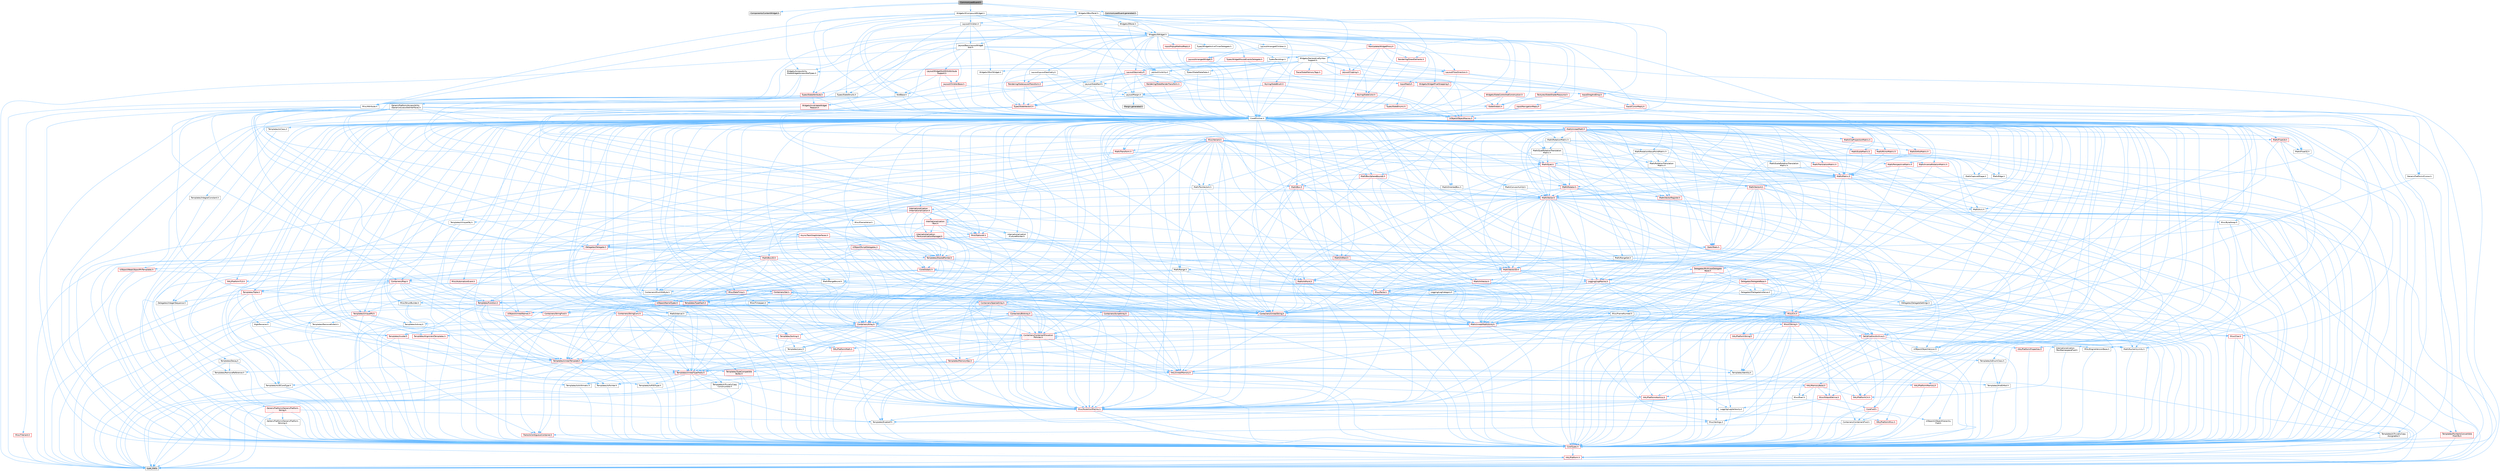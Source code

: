 digraph "CommonLoadGuard.h"
{
 // INTERACTIVE_SVG=YES
 // LATEX_PDF_SIZE
  bgcolor="transparent";
  edge [fontname=Helvetica,fontsize=10,labelfontname=Helvetica,labelfontsize=10];
  node [fontname=Helvetica,fontsize=10,shape=box,height=0.2,width=0.4];
  Node1 [id="Node000001",label="CommonLoadGuard.h",height=0.2,width=0.4,color="gray40", fillcolor="grey60", style="filled", fontcolor="black",tooltip=" "];
  Node1 -> Node2 [id="edge1_Node000001_Node000002",color="steelblue1",style="solid",tooltip=" "];
  Node2 [id="Node000002",label="Components/ContentWidget.h",height=0.2,width=0.4,color="grey60", fillcolor="#E0E0E0", style="filled",tooltip=" "];
  Node1 -> Node3 [id="edge2_Node000001_Node000003",color="steelblue1",style="solid",tooltip=" "];
  Node3 [id="Node000003",label="Widgets/Accessibility\l/SlateWidgetAccessibleTypes.h",height=0.2,width=0.4,color="grey40", fillcolor="white", style="filled",URL="$d2/dbd/SlateWidgetAccessibleTypes_8h.html",tooltip=" "];
  Node3 -> Node4 [id="edge3_Node000003_Node000004",color="steelblue1",style="solid",tooltip=" "];
  Node4 [id="Node000004",label="GenericPlatform/Accessibility\l/GenericAccessibleInterfaces.h",height=0.2,width=0.4,color="grey40", fillcolor="white", style="filled",URL="$d9/dbb/GenericAccessibleInterfaces_8h.html",tooltip=" "];
  Node4 -> Node5 [id="edge4_Node000004_Node000005",color="steelblue1",style="solid",tooltip=" "];
  Node5 [id="Node000005",label="Async/TaskGraphInterfaces.h",height=0.2,width=0.4,color="red", fillcolor="#FFF0F0", style="filled",URL="$d2/d4c/TaskGraphInterfaces_8h.html",tooltip=" "];
  Node5 -> Node6 [id="edge5_Node000005_Node000006",color="steelblue1",style="solid",tooltip=" "];
  Node6 [id="Node000006",label="CoreTypes.h",height=0.2,width=0.4,color="red", fillcolor="#FFF0F0", style="filled",URL="$dc/dec/CoreTypes_8h.html",tooltip=" "];
  Node6 -> Node7 [id="edge6_Node000006_Node000007",color="steelblue1",style="solid",tooltip=" "];
  Node7 [id="Node000007",label="HAL/Platform.h",height=0.2,width=0.4,color="red", fillcolor="#FFF0F0", style="filled",URL="$d9/dd0/Platform_8h.html",tooltip=" "];
  Node7 -> Node10 [id="edge7_Node000007_Node000010",color="steelblue1",style="solid",tooltip=" "];
  Node10 [id="Node000010",label="type_traits",height=0.2,width=0.4,color="grey60", fillcolor="#E0E0E0", style="filled",tooltip=" "];
  Node5 -> Node20 [id="edge8_Node000005_Node000020",color="steelblue1",style="solid",tooltip=" "];
  Node20 [id="Node000020",label="Misc/AssertionMacros.h",height=0.2,width=0.4,color="red", fillcolor="#FFF0F0", style="filled",URL="$d0/dfa/AssertionMacros_8h.html",tooltip=" "];
  Node20 -> Node6 [id="edge9_Node000020_Node000006",color="steelblue1",style="solid",tooltip=" "];
  Node20 -> Node7 [id="edge10_Node000020_Node000007",color="steelblue1",style="solid",tooltip=" "];
  Node20 -> Node21 [id="edge11_Node000020_Node000021",color="steelblue1",style="solid",tooltip=" "];
  Node21 [id="Node000021",label="HAL/PlatformMisc.h",height=0.2,width=0.4,color="red", fillcolor="#FFF0F0", style="filled",URL="$d0/df5/PlatformMisc_8h.html",tooltip=" "];
  Node21 -> Node6 [id="edge12_Node000021_Node000006",color="steelblue1",style="solid",tooltip=" "];
  Node20 -> Node57 [id="edge13_Node000020_Node000057",color="steelblue1",style="solid",tooltip=" "];
  Node57 [id="Node000057",label="Templates/EnableIf.h",height=0.2,width=0.4,color="grey40", fillcolor="white", style="filled",URL="$d7/d60/EnableIf_8h.html",tooltip=" "];
  Node57 -> Node6 [id="edge14_Node000057_Node000006",color="steelblue1",style="solid",tooltip=" "];
  Node20 -> Node63 [id="edge15_Node000020_Node000063",color="steelblue1",style="solid",tooltip=" "];
  Node63 [id="Node000063",label="Misc/VarArgs.h",height=0.2,width=0.4,color="grey40", fillcolor="white", style="filled",URL="$d5/d6f/VarArgs_8h.html",tooltip=" "];
  Node63 -> Node6 [id="edge16_Node000063_Node000006",color="steelblue1",style="solid",tooltip=" "];
  Node5 -> Node71 [id="edge17_Node000005_Node000071",color="steelblue1",style="solid",tooltip=" "];
  Node71 [id="Node000071",label="Containers/ContainerAllocation\lPolicies.h",height=0.2,width=0.4,color="red", fillcolor="#FFF0F0", style="filled",URL="$d7/dff/ContainerAllocationPolicies_8h.html",tooltip=" "];
  Node71 -> Node6 [id="edge18_Node000071_Node000006",color="steelblue1",style="solid",tooltip=" "];
  Node71 -> Node71 [id="edge19_Node000071_Node000071",color="steelblue1",style="solid",tooltip=" "];
  Node71 -> Node73 [id="edge20_Node000071_Node000073",color="steelblue1",style="solid",tooltip=" "];
  Node73 [id="Node000073",label="HAL/PlatformMath.h",height=0.2,width=0.4,color="red", fillcolor="#FFF0F0", style="filled",URL="$dc/d53/PlatformMath_8h.html",tooltip=" "];
  Node73 -> Node6 [id="edge21_Node000073_Node000006",color="steelblue1",style="solid",tooltip=" "];
  Node71 -> Node92 [id="edge22_Node000071_Node000092",color="steelblue1",style="solid",tooltip=" "];
  Node92 [id="Node000092",label="HAL/UnrealMemory.h",height=0.2,width=0.4,color="red", fillcolor="#FFF0F0", style="filled",URL="$d9/d96/UnrealMemory_8h.html",tooltip=" "];
  Node92 -> Node6 [id="edge23_Node000092_Node000006",color="steelblue1",style="solid",tooltip=" "];
  Node92 -> Node96 [id="edge24_Node000092_Node000096",color="steelblue1",style="solid",tooltip=" "];
  Node96 [id="Node000096",label="HAL/MemoryBase.h",height=0.2,width=0.4,color="red", fillcolor="#FFF0F0", style="filled",URL="$d6/d9f/MemoryBase_8h.html",tooltip=" "];
  Node96 -> Node6 [id="edge25_Node000096_Node000006",color="steelblue1",style="solid",tooltip=" "];
  Node96 -> Node50 [id="edge26_Node000096_Node000050",color="steelblue1",style="solid",tooltip=" "];
  Node50 [id="Node000050",label="HAL/PlatformAtomics.h",height=0.2,width=0.4,color="red", fillcolor="#FFF0F0", style="filled",URL="$d3/d36/PlatformAtomics_8h.html",tooltip=" "];
  Node50 -> Node6 [id="edge27_Node000050_Node000006",color="steelblue1",style="solid",tooltip=" "];
  Node96 -> Node33 [id="edge28_Node000096_Node000033",color="steelblue1",style="solid",tooltip=" "];
  Node33 [id="Node000033",label="HAL/PlatformCrt.h",height=0.2,width=0.4,color="red", fillcolor="#FFF0F0", style="filled",URL="$d8/d75/PlatformCrt_8h.html",tooltip=" "];
  Node96 -> Node97 [id="edge29_Node000096_Node000097",color="steelblue1",style="solid",tooltip=" "];
  Node97 [id="Node000097",label="Misc/Exec.h",height=0.2,width=0.4,color="grey40", fillcolor="white", style="filled",URL="$de/ddb/Exec_8h.html",tooltip=" "];
  Node97 -> Node6 [id="edge30_Node000097_Node000006",color="steelblue1",style="solid",tooltip=" "];
  Node97 -> Node20 [id="edge31_Node000097_Node000020",color="steelblue1",style="solid",tooltip=" "];
  Node96 -> Node98 [id="edge32_Node000096_Node000098",color="steelblue1",style="solid",tooltip=" "];
  Node98 [id="Node000098",label="Misc/OutputDevice.h",height=0.2,width=0.4,color="red", fillcolor="#FFF0F0", style="filled",URL="$d7/d32/OutputDevice_8h.html",tooltip=" "];
  Node98 -> Node28 [id="edge33_Node000098_Node000028",color="steelblue1",style="solid",tooltip=" "];
  Node28 [id="Node000028",label="CoreFwd.h",height=0.2,width=0.4,color="red", fillcolor="#FFF0F0", style="filled",URL="$d1/d1e/CoreFwd_8h.html",tooltip=" "];
  Node28 -> Node6 [id="edge34_Node000028_Node000006",color="steelblue1",style="solid",tooltip=" "];
  Node28 -> Node29 [id="edge35_Node000028_Node000029",color="steelblue1",style="solid",tooltip=" "];
  Node29 [id="Node000029",label="Containers/ContainersFwd.h",height=0.2,width=0.4,color="grey40", fillcolor="white", style="filled",URL="$d4/d0a/ContainersFwd_8h.html",tooltip=" "];
  Node29 -> Node7 [id="edge36_Node000029_Node000007",color="steelblue1",style="solid",tooltip=" "];
  Node29 -> Node6 [id="edge37_Node000029_Node000006",color="steelblue1",style="solid",tooltip=" "];
  Node29 -> Node26 [id="edge38_Node000029_Node000026",color="steelblue1",style="solid",tooltip=" "];
  Node26 [id="Node000026",label="Traits/IsContiguousContainer.h",height=0.2,width=0.4,color="red", fillcolor="#FFF0F0", style="filled",URL="$d5/d3c/IsContiguousContainer_8h.html",tooltip=" "];
  Node26 -> Node6 [id="edge39_Node000026_Node000006",color="steelblue1",style="solid",tooltip=" "];
  Node28 -> Node31 [id="edge40_Node000028_Node000031",color="steelblue1",style="solid",tooltip=" "];
  Node31 [id="Node000031",label="UObject/UObjectHierarchy\lFwd.h",height=0.2,width=0.4,color="grey40", fillcolor="white", style="filled",URL="$d3/d13/UObjectHierarchyFwd_8h.html",tooltip=" "];
  Node98 -> Node6 [id="edge41_Node000098_Node000006",color="steelblue1",style="solid",tooltip=" "];
  Node98 -> Node99 [id="edge42_Node000098_Node000099",color="steelblue1",style="solid",tooltip=" "];
  Node99 [id="Node000099",label="Logging/LogVerbosity.h",height=0.2,width=0.4,color="grey40", fillcolor="white", style="filled",URL="$d2/d8f/LogVerbosity_8h.html",tooltip=" "];
  Node99 -> Node6 [id="edge43_Node000099_Node000006",color="steelblue1",style="solid",tooltip=" "];
  Node98 -> Node63 [id="edge44_Node000098_Node000063",color="steelblue1",style="solid",tooltip=" "];
  Node92 -> Node106 [id="edge45_Node000092_Node000106",color="steelblue1",style="solid",tooltip=" "];
  Node106 [id="Node000106",label="HAL/PlatformMemory.h",height=0.2,width=0.4,color="red", fillcolor="#FFF0F0", style="filled",URL="$de/d68/PlatformMemory_8h.html",tooltip=" "];
  Node106 -> Node6 [id="edge46_Node000106_Node000006",color="steelblue1",style="solid",tooltip=" "];
  Node92 -> Node80 [id="edge47_Node000092_Node000080",color="steelblue1",style="solid",tooltip=" "];
  Node80 [id="Node000080",label="Templates/IsPointer.h",height=0.2,width=0.4,color="grey40", fillcolor="white", style="filled",URL="$d7/d05/IsPointer_8h.html",tooltip=" "];
  Node80 -> Node6 [id="edge48_Node000080_Node000006",color="steelblue1",style="solid",tooltip=" "];
  Node71 -> Node43 [id="edge49_Node000071_Node000043",color="steelblue1",style="solid",tooltip=" "];
  Node43 [id="Node000043",label="Math/NumericLimits.h",height=0.2,width=0.4,color="grey40", fillcolor="white", style="filled",URL="$df/d1b/NumericLimits_8h.html",tooltip=" "];
  Node43 -> Node6 [id="edge50_Node000043_Node000006",color="steelblue1",style="solid",tooltip=" "];
  Node71 -> Node20 [id="edge51_Node000071_Node000020",color="steelblue1",style="solid",tooltip=" "];
  Node71 -> Node110 [id="edge52_Node000071_Node000110",color="steelblue1",style="solid",tooltip=" "];
  Node110 [id="Node000110",label="Templates/MemoryOps.h",height=0.2,width=0.4,color="red", fillcolor="#FFF0F0", style="filled",URL="$db/dea/MemoryOps_8h.html",tooltip=" "];
  Node110 -> Node6 [id="edge53_Node000110_Node000006",color="steelblue1",style="solid",tooltip=" "];
  Node110 -> Node92 [id="edge54_Node000110_Node000092",color="steelblue1",style="solid",tooltip=" "];
  Node110 -> Node104 [id="edge55_Node000110_Node000104",color="steelblue1",style="solid",tooltip=" "];
  Node104 [id="Node000104",label="Templates/IsTriviallyCopy\lAssignable.h",height=0.2,width=0.4,color="grey40", fillcolor="white", style="filled",URL="$d2/df2/IsTriviallyCopyAssignable_8h.html",tooltip=" "];
  Node104 -> Node6 [id="edge56_Node000104_Node000006",color="steelblue1",style="solid",tooltip=" "];
  Node104 -> Node10 [id="edge57_Node000104_Node000010",color="steelblue1",style="solid",tooltip=" "];
  Node110 -> Node85 [id="edge58_Node000110_Node000085",color="steelblue1",style="solid",tooltip=" "];
  Node85 [id="Node000085",label="Templates/IsTriviallyCopy\lConstructible.h",height=0.2,width=0.4,color="grey40", fillcolor="white", style="filled",URL="$d3/d78/IsTriviallyCopyConstructible_8h.html",tooltip=" "];
  Node85 -> Node6 [id="edge59_Node000085_Node000006",color="steelblue1",style="solid",tooltip=" "];
  Node85 -> Node10 [id="edge60_Node000085_Node000010",color="steelblue1",style="solid",tooltip=" "];
  Node110 -> Node79 [id="edge61_Node000110_Node000079",color="steelblue1",style="solid",tooltip=" "];
  Node79 [id="Node000079",label="Templates/UnrealTypeTraits.h",height=0.2,width=0.4,color="red", fillcolor="#FFF0F0", style="filled",URL="$d2/d2d/UnrealTypeTraits_8h.html",tooltip=" "];
  Node79 -> Node6 [id="edge62_Node000079_Node000006",color="steelblue1",style="solid",tooltip=" "];
  Node79 -> Node80 [id="edge63_Node000079_Node000080",color="steelblue1",style="solid",tooltip=" "];
  Node79 -> Node20 [id="edge64_Node000079_Node000020",color="steelblue1",style="solid",tooltip=" "];
  Node79 -> Node75 [id="edge65_Node000079_Node000075",color="steelblue1",style="solid",tooltip=" "];
  Node75 [id="Node000075",label="Templates/AndOrNot.h",height=0.2,width=0.4,color="grey40", fillcolor="white", style="filled",URL="$db/d0a/AndOrNot_8h.html",tooltip=" "];
  Node75 -> Node6 [id="edge66_Node000075_Node000006",color="steelblue1",style="solid",tooltip=" "];
  Node79 -> Node57 [id="edge67_Node000079_Node000057",color="steelblue1",style="solid",tooltip=" "];
  Node79 -> Node81 [id="edge68_Node000079_Node000081",color="steelblue1",style="solid",tooltip=" "];
  Node81 [id="Node000081",label="Templates/IsArithmetic.h",height=0.2,width=0.4,color="grey40", fillcolor="white", style="filled",URL="$d2/d5d/IsArithmetic_8h.html",tooltip=" "];
  Node81 -> Node6 [id="edge69_Node000081_Node000006",color="steelblue1",style="solid",tooltip=" "];
  Node79 -> Node83 [id="edge70_Node000079_Node000083",color="steelblue1",style="solid",tooltip=" "];
  Node83 [id="Node000083",label="Templates/IsPODType.h",height=0.2,width=0.4,color="grey40", fillcolor="white", style="filled",URL="$d7/db1/IsPODType_8h.html",tooltip=" "];
  Node83 -> Node6 [id="edge71_Node000083_Node000006",color="steelblue1",style="solid",tooltip=" "];
  Node79 -> Node84 [id="edge72_Node000079_Node000084",color="steelblue1",style="solid",tooltip=" "];
  Node84 [id="Node000084",label="Templates/IsUECoreType.h",height=0.2,width=0.4,color="grey40", fillcolor="white", style="filled",URL="$d1/db8/IsUECoreType_8h.html",tooltip=" "];
  Node84 -> Node6 [id="edge73_Node000084_Node000006",color="steelblue1",style="solid",tooltip=" "];
  Node84 -> Node10 [id="edge74_Node000084_Node000010",color="steelblue1",style="solid",tooltip=" "];
  Node79 -> Node85 [id="edge75_Node000079_Node000085",color="steelblue1",style="solid",tooltip=" "];
  Node110 -> Node10 [id="edge76_Node000110_Node000010",color="steelblue1",style="solid",tooltip=" "];
  Node71 -> Node89 [id="edge77_Node000071_Node000089",color="steelblue1",style="solid",tooltip=" "];
  Node89 [id="Node000089",label="Templates/TypeCompatible\lBytes.h",height=0.2,width=0.4,color="red", fillcolor="#FFF0F0", style="filled",URL="$df/d0a/TypeCompatibleBytes_8h.html",tooltip=" "];
  Node89 -> Node6 [id="edge78_Node000089_Node000006",color="steelblue1",style="solid",tooltip=" "];
  Node89 -> Node10 [id="edge79_Node000089_Node000010",color="steelblue1",style="solid",tooltip=" "];
  Node71 -> Node10 [id="edge80_Node000071_Node000010",color="steelblue1",style="solid",tooltip=" "];
  Node5 -> Node112 [id="edge81_Node000005_Node000112",color="steelblue1",style="solid",tooltip=" "];
  Node112 [id="Node000112",label="Containers/Array.h",height=0.2,width=0.4,color="red", fillcolor="#FFF0F0", style="filled",URL="$df/dd0/Array_8h.html",tooltip=" "];
  Node112 -> Node6 [id="edge82_Node000112_Node000006",color="steelblue1",style="solid",tooltip=" "];
  Node112 -> Node20 [id="edge83_Node000112_Node000020",color="steelblue1",style="solid",tooltip=" "];
  Node112 -> Node92 [id="edge84_Node000112_Node000092",color="steelblue1",style="solid",tooltip=" "];
  Node112 -> Node79 [id="edge85_Node000112_Node000079",color="steelblue1",style="solid",tooltip=" "];
  Node112 -> Node117 [id="edge86_Node000112_Node000117",color="steelblue1",style="solid",tooltip=" "];
  Node117 [id="Node000117",label="Templates/UnrealTemplate.h",height=0.2,width=0.4,color="red", fillcolor="#FFF0F0", style="filled",URL="$d4/d24/UnrealTemplate_8h.html",tooltip=" "];
  Node117 -> Node6 [id="edge87_Node000117_Node000006",color="steelblue1",style="solid",tooltip=" "];
  Node117 -> Node80 [id="edge88_Node000117_Node000080",color="steelblue1",style="solid",tooltip=" "];
  Node117 -> Node92 [id="edge89_Node000117_Node000092",color="steelblue1",style="solid",tooltip=" "];
  Node117 -> Node79 [id="edge90_Node000117_Node000079",color="steelblue1",style="solid",tooltip=" "];
  Node117 -> Node77 [id="edge91_Node000117_Node000077",color="steelblue1",style="solid",tooltip=" "];
  Node77 [id="Node000077",label="Templates/RemoveReference.h",height=0.2,width=0.4,color="grey40", fillcolor="white", style="filled",URL="$da/dbe/RemoveReference_8h.html",tooltip=" "];
  Node77 -> Node6 [id="edge92_Node000077_Node000006",color="steelblue1",style="solid",tooltip=" "];
  Node117 -> Node89 [id="edge93_Node000117_Node000089",color="steelblue1",style="solid",tooltip=" "];
  Node117 -> Node66 [id="edge94_Node000117_Node000066",color="steelblue1",style="solid",tooltip=" "];
  Node66 [id="Node000066",label="Templates/Identity.h",height=0.2,width=0.4,color="grey40", fillcolor="white", style="filled",URL="$d0/dd5/Identity_8h.html",tooltip=" "];
  Node117 -> Node26 [id="edge95_Node000117_Node000026",color="steelblue1",style="solid",tooltip=" "];
  Node117 -> Node10 [id="edge96_Node000117_Node000010",color="steelblue1",style="solid",tooltip=" "];
  Node112 -> Node71 [id="edge97_Node000112_Node000071",color="steelblue1",style="solid",tooltip=" "];
  Node112 -> Node122 [id="edge98_Node000112_Node000122",color="steelblue1",style="solid",tooltip=" "];
  Node122 [id="Node000122",label="Serialization/Archive.h",height=0.2,width=0.4,color="red", fillcolor="#FFF0F0", style="filled",URL="$d7/d3b/Archive_8h.html",tooltip=" "];
  Node122 -> Node28 [id="edge99_Node000122_Node000028",color="steelblue1",style="solid",tooltip=" "];
  Node122 -> Node6 [id="edge100_Node000122_Node000006",color="steelblue1",style="solid",tooltip=" "];
  Node122 -> Node123 [id="edge101_Node000122_Node000123",color="steelblue1",style="solid",tooltip=" "];
  Node123 [id="Node000123",label="HAL/PlatformProperties.h",height=0.2,width=0.4,color="red", fillcolor="#FFF0F0", style="filled",URL="$d9/db0/PlatformProperties_8h.html",tooltip=" "];
  Node123 -> Node6 [id="edge102_Node000123_Node000006",color="steelblue1",style="solid",tooltip=" "];
  Node122 -> Node126 [id="edge103_Node000122_Node000126",color="steelblue1",style="solid",tooltip=" "];
  Node126 [id="Node000126",label="Internationalization\l/TextNamespaceFwd.h",height=0.2,width=0.4,color="grey40", fillcolor="white", style="filled",URL="$d8/d97/TextNamespaceFwd_8h.html",tooltip=" "];
  Node126 -> Node6 [id="edge104_Node000126_Node000006",color="steelblue1",style="solid",tooltip=" "];
  Node122 -> Node20 [id="edge105_Node000122_Node000020",color="steelblue1",style="solid",tooltip=" "];
  Node122 -> Node127 [id="edge106_Node000122_Node000127",color="steelblue1",style="solid",tooltip=" "];
  Node127 [id="Node000127",label="Misc/EngineVersionBase.h",height=0.2,width=0.4,color="grey40", fillcolor="white", style="filled",URL="$d5/d2b/EngineVersionBase_8h.html",tooltip=" "];
  Node127 -> Node6 [id="edge107_Node000127_Node000006",color="steelblue1",style="solid",tooltip=" "];
  Node122 -> Node63 [id="edge108_Node000122_Node000063",color="steelblue1",style="solid",tooltip=" "];
  Node122 -> Node57 [id="edge109_Node000122_Node000057",color="steelblue1",style="solid",tooltip=" "];
  Node122 -> Node130 [id="edge110_Node000122_Node000130",color="steelblue1",style="solid",tooltip=" "];
  Node130 [id="Node000130",label="Templates/IsEnumClass.h",height=0.2,width=0.4,color="grey40", fillcolor="white", style="filled",URL="$d7/d15/IsEnumClass_8h.html",tooltip=" "];
  Node130 -> Node6 [id="edge111_Node000130_Node000006",color="steelblue1",style="solid",tooltip=" "];
  Node130 -> Node75 [id="edge112_Node000130_Node000075",color="steelblue1",style="solid",tooltip=" "];
  Node122 -> Node117 [id="edge113_Node000122_Node000117",color="steelblue1",style="solid",tooltip=" "];
  Node122 -> Node131 [id="edge114_Node000122_Node000131",color="steelblue1",style="solid",tooltip=" "];
  Node131 [id="Node000131",label="UObject/ObjectVersion.h",height=0.2,width=0.4,color="grey40", fillcolor="white", style="filled",URL="$da/d63/ObjectVersion_8h.html",tooltip=" "];
  Node131 -> Node6 [id="edge115_Node000131_Node000006",color="steelblue1",style="solid",tooltip=" "];
  Node112 -> Node148 [id="edge116_Node000112_Node000148",color="steelblue1",style="solid",tooltip=" "];
  Node148 [id="Node000148",label="Templates/Invoke.h",height=0.2,width=0.4,color="red", fillcolor="#FFF0F0", style="filled",URL="$d7/deb/Invoke_8h.html",tooltip=" "];
  Node148 -> Node6 [id="edge117_Node000148_Node000006",color="steelblue1",style="solid",tooltip=" "];
  Node148 -> Node117 [id="edge118_Node000148_Node000117",color="steelblue1",style="solid",tooltip=" "];
  Node148 -> Node10 [id="edge119_Node000148_Node000010",color="steelblue1",style="solid",tooltip=" "];
  Node112 -> Node153 [id="edge120_Node000112_Node000153",color="steelblue1",style="solid",tooltip=" "];
  Node153 [id="Node000153",label="Templates/Less.h",height=0.2,width=0.4,color="grey40", fillcolor="white", style="filled",URL="$de/dc8/Less_8h.html",tooltip=" "];
  Node153 -> Node6 [id="edge121_Node000153_Node000006",color="steelblue1",style="solid",tooltip=" "];
  Node153 -> Node117 [id="edge122_Node000153_Node000117",color="steelblue1",style="solid",tooltip=" "];
  Node112 -> Node161 [id="edge123_Node000112_Node000161",color="steelblue1",style="solid",tooltip=" "];
  Node161 [id="Node000161",label="Templates/Sorting.h",height=0.2,width=0.4,color="red", fillcolor="#FFF0F0", style="filled",URL="$d3/d9e/Sorting_8h.html",tooltip=" "];
  Node161 -> Node6 [id="edge124_Node000161_Node000006",color="steelblue1",style="solid",tooltip=" "];
  Node161 -> Node73 [id="edge125_Node000161_Node000073",color="steelblue1",style="solid",tooltip=" "];
  Node161 -> Node153 [id="edge126_Node000161_Node000153",color="steelblue1",style="solid",tooltip=" "];
  Node112 -> Node165 [id="edge127_Node000112_Node000165",color="steelblue1",style="solid",tooltip=" "];
  Node165 [id="Node000165",label="Templates/AlignmentTemplates.h",height=0.2,width=0.4,color="red", fillcolor="#FFF0F0", style="filled",URL="$dd/d32/AlignmentTemplates_8h.html",tooltip=" "];
  Node165 -> Node6 [id="edge128_Node000165_Node000006",color="steelblue1",style="solid",tooltip=" "];
  Node165 -> Node80 [id="edge129_Node000165_Node000080",color="steelblue1",style="solid",tooltip=" "];
  Node112 -> Node10 [id="edge130_Node000112_Node000010",color="steelblue1",style="solid",tooltip=" "];
  Node5 -> Node166 [id="edge131_Node000005_Node000166",color="steelblue1",style="solid",tooltip=" "];
  Node166 [id="Node000166",label="Containers/UnrealString.h",height=0.2,width=0.4,color="red", fillcolor="#FFF0F0", style="filled",URL="$d5/dba/UnrealString_8h.html",tooltip=" "];
  Node5 -> Node170 [id="edge132_Node000005_Node000170",color="steelblue1",style="solid",tooltip=" "];
  Node170 [id="Node000170",label="Templates/Function.h",height=0.2,width=0.4,color="red", fillcolor="#FFF0F0", style="filled",URL="$df/df5/Function_8h.html",tooltip=" "];
  Node170 -> Node6 [id="edge133_Node000170_Node000006",color="steelblue1",style="solid",tooltip=" "];
  Node170 -> Node20 [id="edge134_Node000170_Node000020",color="steelblue1",style="solid",tooltip=" "];
  Node170 -> Node92 [id="edge135_Node000170_Node000092",color="steelblue1",style="solid",tooltip=" "];
  Node170 -> Node79 [id="edge136_Node000170_Node000079",color="steelblue1",style="solid",tooltip=" "];
  Node170 -> Node148 [id="edge137_Node000170_Node000148",color="steelblue1",style="solid",tooltip=" "];
  Node170 -> Node117 [id="edge138_Node000170_Node000117",color="steelblue1",style="solid",tooltip=" "];
  Node170 -> Node164 [id="edge139_Node000170_Node000164",color="steelblue1",style="solid",tooltip=" "];
  Node164 [id="Node000164",label="Math/UnrealMathUtility.h",height=0.2,width=0.4,color="red", fillcolor="#FFF0F0", style="filled",URL="$db/db8/UnrealMathUtility_8h.html",tooltip=" "];
  Node164 -> Node6 [id="edge140_Node000164_Node000006",color="steelblue1",style="solid",tooltip=" "];
  Node164 -> Node20 [id="edge141_Node000164_Node000020",color="steelblue1",style="solid",tooltip=" "];
  Node164 -> Node73 [id="edge142_Node000164_Node000073",color="steelblue1",style="solid",tooltip=" "];
  Node164 -> Node66 [id="edge143_Node000164_Node000066",color="steelblue1",style="solid",tooltip=" "];
  Node170 -> Node10 [id="edge144_Node000170_Node000010",color="steelblue1",style="solid",tooltip=" "];
  Node5 -> Node172 [id="edge145_Node000005_Node000172",color="steelblue1",style="solid",tooltip=" "];
  Node172 [id="Node000172",label="Delegates/Delegate.h",height=0.2,width=0.4,color="red", fillcolor="#FFF0F0", style="filled",URL="$d4/d80/Delegate_8h.html",tooltip=" "];
  Node172 -> Node6 [id="edge146_Node000172_Node000006",color="steelblue1",style="solid",tooltip=" "];
  Node172 -> Node20 [id="edge147_Node000172_Node000020",color="steelblue1",style="solid",tooltip=" "];
  Node172 -> Node173 [id="edge148_Node000172_Node000173",color="steelblue1",style="solid",tooltip=" "];
  Node173 [id="Node000173",label="UObject/NameTypes.h",height=0.2,width=0.4,color="red", fillcolor="#FFF0F0", style="filled",URL="$d6/d35/NameTypes_8h.html",tooltip=" "];
  Node173 -> Node6 [id="edge149_Node000173_Node000006",color="steelblue1",style="solid",tooltip=" "];
  Node173 -> Node20 [id="edge150_Node000173_Node000020",color="steelblue1",style="solid",tooltip=" "];
  Node173 -> Node92 [id="edge151_Node000173_Node000092",color="steelblue1",style="solid",tooltip=" "];
  Node173 -> Node79 [id="edge152_Node000173_Node000079",color="steelblue1",style="solid",tooltip=" "];
  Node173 -> Node117 [id="edge153_Node000173_Node000117",color="steelblue1",style="solid",tooltip=" "];
  Node173 -> Node166 [id="edge154_Node000173_Node000166",color="steelblue1",style="solid",tooltip=" "];
  Node173 -> Node177 [id="edge155_Node000173_Node000177",color="steelblue1",style="solid",tooltip=" "];
  Node177 [id="Node000177",label="Containers/StringConv.h",height=0.2,width=0.4,color="red", fillcolor="#FFF0F0", style="filled",URL="$d3/ddf/StringConv_8h.html",tooltip=" "];
  Node177 -> Node6 [id="edge156_Node000177_Node000006",color="steelblue1",style="solid",tooltip=" "];
  Node177 -> Node20 [id="edge157_Node000177_Node000020",color="steelblue1",style="solid",tooltip=" "];
  Node177 -> Node71 [id="edge158_Node000177_Node000071",color="steelblue1",style="solid",tooltip=" "];
  Node177 -> Node112 [id="edge159_Node000177_Node000112",color="steelblue1",style="solid",tooltip=" "];
  Node177 -> Node139 [id="edge160_Node000177_Node000139",color="steelblue1",style="solid",tooltip=" "];
  Node139 [id="Node000139",label="Misc/CString.h",height=0.2,width=0.4,color="red", fillcolor="#FFF0F0", style="filled",URL="$d2/d49/CString_8h.html",tooltip=" "];
  Node139 -> Node6 [id="edge161_Node000139_Node000006",color="steelblue1",style="solid",tooltip=" "];
  Node139 -> Node33 [id="edge162_Node000139_Node000033",color="steelblue1",style="solid",tooltip=" "];
  Node139 -> Node94 [id="edge163_Node000139_Node000094",color="steelblue1",style="solid",tooltip=" "];
  Node94 [id="Node000094",label="HAL/PlatformString.h",height=0.2,width=0.4,color="red", fillcolor="#FFF0F0", style="filled",URL="$db/db5/PlatformString_8h.html",tooltip=" "];
  Node94 -> Node6 [id="edge164_Node000094_Node000006",color="steelblue1",style="solid",tooltip=" "];
  Node139 -> Node20 [id="edge165_Node000139_Node000020",color="steelblue1",style="solid",tooltip=" "];
  Node139 -> Node140 [id="edge166_Node000139_Node000140",color="steelblue1",style="solid",tooltip=" "];
  Node140 [id="Node000140",label="Misc/Char.h",height=0.2,width=0.4,color="red", fillcolor="#FFF0F0", style="filled",URL="$d0/d58/Char_8h.html",tooltip=" "];
  Node140 -> Node6 [id="edge167_Node000140_Node000006",color="steelblue1",style="solid",tooltip=" "];
  Node140 -> Node10 [id="edge168_Node000140_Node000010",color="steelblue1",style="solid",tooltip=" "];
  Node139 -> Node63 [id="edge169_Node000139_Node000063",color="steelblue1",style="solid",tooltip=" "];
  Node177 -> Node178 [id="edge170_Node000177_Node000178",color="steelblue1",style="solid",tooltip=" "];
  Node178 [id="Node000178",label="Templates/IsArray.h",height=0.2,width=0.4,color="grey40", fillcolor="white", style="filled",URL="$d8/d8d/IsArray_8h.html",tooltip=" "];
  Node178 -> Node6 [id="edge171_Node000178_Node000006",color="steelblue1",style="solid",tooltip=" "];
  Node177 -> Node117 [id="edge172_Node000177_Node000117",color="steelblue1",style="solid",tooltip=" "];
  Node177 -> Node79 [id="edge173_Node000177_Node000079",color="steelblue1",style="solid",tooltip=" "];
  Node177 -> Node26 [id="edge174_Node000177_Node000026",color="steelblue1",style="solid",tooltip=" "];
  Node177 -> Node10 [id="edge175_Node000177_Node000010",color="steelblue1",style="solid",tooltip=" "];
  Node173 -> Node23 [id="edge176_Node000173_Node000023",color="steelblue1",style="solid",tooltip=" "];
  Node23 [id="Node000023",label="Containers/StringFwd.h",height=0.2,width=0.4,color="red", fillcolor="#FFF0F0", style="filled",URL="$df/d37/StringFwd_8h.html",tooltip=" "];
  Node23 -> Node6 [id="edge177_Node000023_Node000006",color="steelblue1",style="solid",tooltip=" "];
  Node23 -> Node26 [id="edge178_Node000023_Node000026",color="steelblue1",style="solid",tooltip=" "];
  Node173 -> Node179 [id="edge179_Node000173_Node000179",color="steelblue1",style="solid",tooltip=" "];
  Node179 [id="Node000179",label="UObject/UnrealNames.h",height=0.2,width=0.4,color="red", fillcolor="#FFF0F0", style="filled",URL="$d8/db1/UnrealNames_8h.html",tooltip=" "];
  Node179 -> Node6 [id="edge180_Node000179_Node000006",color="steelblue1",style="solid",tooltip=" "];
  Node172 -> Node187 [id="edge181_Node000172_Node000187",color="steelblue1",style="solid",tooltip=" "];
  Node187 [id="Node000187",label="Templates/SharedPointer.h",height=0.2,width=0.4,color="red", fillcolor="#FFF0F0", style="filled",URL="$d2/d17/SharedPointer_8h.html",tooltip=" "];
  Node187 -> Node6 [id="edge182_Node000187_Node000006",color="steelblue1",style="solid",tooltip=" "];
  Node187 -> Node188 [id="edge183_Node000187_Node000188",color="steelblue1",style="solid",tooltip=" "];
  Node188 [id="Node000188",label="Templates/PointerIsConvertible\lFromTo.h",height=0.2,width=0.4,color="red", fillcolor="#FFF0F0", style="filled",URL="$d6/d65/PointerIsConvertibleFromTo_8h.html",tooltip=" "];
  Node188 -> Node6 [id="edge184_Node000188_Node000006",color="steelblue1",style="solid",tooltip=" "];
  Node188 -> Node10 [id="edge185_Node000188_Node000010",color="steelblue1",style="solid",tooltip=" "];
  Node187 -> Node20 [id="edge186_Node000187_Node000020",color="steelblue1",style="solid",tooltip=" "];
  Node187 -> Node92 [id="edge187_Node000187_Node000092",color="steelblue1",style="solid",tooltip=" "];
  Node187 -> Node112 [id="edge188_Node000187_Node000112",color="steelblue1",style="solid",tooltip=" "];
  Node187 -> Node189 [id="edge189_Node000187_Node000189",color="steelblue1",style="solid",tooltip=" "];
  Node189 [id="Node000189",label="Containers/Map.h",height=0.2,width=0.4,color="red", fillcolor="#FFF0F0", style="filled",URL="$df/d79/Map_8h.html",tooltip=" "];
  Node189 -> Node6 [id="edge190_Node000189_Node000006",color="steelblue1",style="solid",tooltip=" "];
  Node189 -> Node190 [id="edge191_Node000189_Node000190",color="steelblue1",style="solid",tooltip=" "];
  Node190 [id="Node000190",label="Algo/Reverse.h",height=0.2,width=0.4,color="grey40", fillcolor="white", style="filled",URL="$d5/d93/Reverse_8h.html",tooltip=" "];
  Node190 -> Node6 [id="edge192_Node000190_Node000006",color="steelblue1",style="solid",tooltip=" "];
  Node190 -> Node117 [id="edge193_Node000190_Node000117",color="steelblue1",style="solid",tooltip=" "];
  Node189 -> Node191 [id="edge194_Node000189_Node000191",color="steelblue1",style="solid",tooltip=" "];
  Node191 [id="Node000191",label="Containers/Set.h",height=0.2,width=0.4,color="red", fillcolor="#FFF0F0", style="filled",URL="$d4/d45/Set_8h.html",tooltip=" "];
  Node191 -> Node71 [id="edge195_Node000191_Node000071",color="steelblue1",style="solid",tooltip=" "];
  Node191 -> Node193 [id="edge196_Node000191_Node000193",color="steelblue1",style="solid",tooltip=" "];
  Node193 [id="Node000193",label="Containers/SparseArray.h",height=0.2,width=0.4,color="red", fillcolor="#FFF0F0", style="filled",URL="$d5/dbf/SparseArray_8h.html",tooltip=" "];
  Node193 -> Node6 [id="edge197_Node000193_Node000006",color="steelblue1",style="solid",tooltip=" "];
  Node193 -> Node20 [id="edge198_Node000193_Node000020",color="steelblue1",style="solid",tooltip=" "];
  Node193 -> Node92 [id="edge199_Node000193_Node000092",color="steelblue1",style="solid",tooltip=" "];
  Node193 -> Node79 [id="edge200_Node000193_Node000079",color="steelblue1",style="solid",tooltip=" "];
  Node193 -> Node117 [id="edge201_Node000193_Node000117",color="steelblue1",style="solid",tooltip=" "];
  Node193 -> Node71 [id="edge202_Node000193_Node000071",color="steelblue1",style="solid",tooltip=" "];
  Node193 -> Node153 [id="edge203_Node000193_Node000153",color="steelblue1",style="solid",tooltip=" "];
  Node193 -> Node112 [id="edge204_Node000193_Node000112",color="steelblue1",style="solid",tooltip=" "];
  Node193 -> Node164 [id="edge205_Node000193_Node000164",color="steelblue1",style="solid",tooltip=" "];
  Node193 -> Node194 [id="edge206_Node000193_Node000194",color="steelblue1",style="solid",tooltip=" "];
  Node194 [id="Node000194",label="Containers/ScriptArray.h",height=0.2,width=0.4,color="red", fillcolor="#FFF0F0", style="filled",URL="$dc/daf/ScriptArray_8h.html",tooltip=" "];
  Node194 -> Node6 [id="edge207_Node000194_Node000006",color="steelblue1",style="solid",tooltip=" "];
  Node194 -> Node20 [id="edge208_Node000194_Node000020",color="steelblue1",style="solid",tooltip=" "];
  Node194 -> Node92 [id="edge209_Node000194_Node000092",color="steelblue1",style="solid",tooltip=" "];
  Node194 -> Node71 [id="edge210_Node000194_Node000071",color="steelblue1",style="solid",tooltip=" "];
  Node194 -> Node112 [id="edge211_Node000194_Node000112",color="steelblue1",style="solid",tooltip=" "];
  Node193 -> Node195 [id="edge212_Node000193_Node000195",color="steelblue1",style="solid",tooltip=" "];
  Node195 [id="Node000195",label="Containers/BitArray.h",height=0.2,width=0.4,color="red", fillcolor="#FFF0F0", style="filled",URL="$d1/de4/BitArray_8h.html",tooltip=" "];
  Node195 -> Node71 [id="edge213_Node000195_Node000071",color="steelblue1",style="solid",tooltip=" "];
  Node195 -> Node6 [id="edge214_Node000195_Node000006",color="steelblue1",style="solid",tooltip=" "];
  Node195 -> Node50 [id="edge215_Node000195_Node000050",color="steelblue1",style="solid",tooltip=" "];
  Node195 -> Node92 [id="edge216_Node000195_Node000092",color="steelblue1",style="solid",tooltip=" "];
  Node195 -> Node164 [id="edge217_Node000195_Node000164",color="steelblue1",style="solid",tooltip=" "];
  Node195 -> Node20 [id="edge218_Node000195_Node000020",color="steelblue1",style="solid",tooltip=" "];
  Node195 -> Node122 [id="edge219_Node000195_Node000122",color="steelblue1",style="solid",tooltip=" "];
  Node195 -> Node57 [id="edge220_Node000195_Node000057",color="steelblue1",style="solid",tooltip=" "];
  Node195 -> Node148 [id="edge221_Node000195_Node000148",color="steelblue1",style="solid",tooltip=" "];
  Node195 -> Node117 [id="edge222_Node000195_Node000117",color="steelblue1",style="solid",tooltip=" "];
  Node195 -> Node79 [id="edge223_Node000195_Node000079",color="steelblue1",style="solid",tooltip=" "];
  Node193 -> Node166 [id="edge224_Node000193_Node000166",color="steelblue1",style="solid",tooltip=" "];
  Node191 -> Node29 [id="edge225_Node000191_Node000029",color="steelblue1",style="solid",tooltip=" "];
  Node191 -> Node164 [id="edge226_Node000191_Node000164",color="steelblue1",style="solid",tooltip=" "];
  Node191 -> Node20 [id="edge227_Node000191_Node000020",color="steelblue1",style="solid",tooltip=" "];
  Node191 -> Node211 [id="edge228_Node000191_Node000211",color="steelblue1",style="solid",tooltip=" "];
  Node211 [id="Node000211",label="Misc/StructBuilder.h",height=0.2,width=0.4,color="grey40", fillcolor="white", style="filled",URL="$d9/db3/StructBuilder_8h.html",tooltip=" "];
  Node211 -> Node6 [id="edge229_Node000211_Node000006",color="steelblue1",style="solid",tooltip=" "];
  Node211 -> Node164 [id="edge230_Node000211_Node000164",color="steelblue1",style="solid",tooltip=" "];
  Node211 -> Node165 [id="edge231_Node000211_Node000165",color="steelblue1",style="solid",tooltip=" "];
  Node191 -> Node170 [id="edge232_Node000191_Node000170",color="steelblue1",style="solid",tooltip=" "];
  Node191 -> Node161 [id="edge233_Node000191_Node000161",color="steelblue1",style="solid",tooltip=" "];
  Node191 -> Node137 [id="edge234_Node000191_Node000137",color="steelblue1",style="solid",tooltip=" "];
  Node137 [id="Node000137",label="Templates/TypeHash.h",height=0.2,width=0.4,color="red", fillcolor="#FFF0F0", style="filled",URL="$d1/d62/TypeHash_8h.html",tooltip=" "];
  Node137 -> Node6 [id="edge235_Node000137_Node000006",color="steelblue1",style="solid",tooltip=" "];
  Node137 -> Node138 [id="edge236_Node000137_Node000138",color="steelblue1",style="solid",tooltip=" "];
  Node138 [id="Node000138",label="Misc/Crc.h",height=0.2,width=0.4,color="red", fillcolor="#FFF0F0", style="filled",URL="$d4/dd2/Crc_8h.html",tooltip=" "];
  Node138 -> Node6 [id="edge237_Node000138_Node000006",color="steelblue1",style="solid",tooltip=" "];
  Node138 -> Node94 [id="edge238_Node000138_Node000094",color="steelblue1",style="solid",tooltip=" "];
  Node138 -> Node20 [id="edge239_Node000138_Node000020",color="steelblue1",style="solid",tooltip=" "];
  Node138 -> Node139 [id="edge240_Node000138_Node000139",color="steelblue1",style="solid",tooltip=" "];
  Node138 -> Node140 [id="edge241_Node000138_Node000140",color="steelblue1",style="solid",tooltip=" "];
  Node138 -> Node79 [id="edge242_Node000138_Node000079",color="steelblue1",style="solid",tooltip=" "];
  Node137 -> Node10 [id="edge243_Node000137_Node000010",color="steelblue1",style="solid",tooltip=" "];
  Node191 -> Node117 [id="edge244_Node000191_Node000117",color="steelblue1",style="solid",tooltip=" "];
  Node191 -> Node10 [id="edge245_Node000191_Node000010",color="steelblue1",style="solid",tooltip=" "];
  Node189 -> Node166 [id="edge246_Node000189_Node000166",color="steelblue1",style="solid",tooltip=" "];
  Node189 -> Node20 [id="edge247_Node000189_Node000020",color="steelblue1",style="solid",tooltip=" "];
  Node189 -> Node211 [id="edge248_Node000189_Node000211",color="steelblue1",style="solid",tooltip=" "];
  Node189 -> Node170 [id="edge249_Node000189_Node000170",color="steelblue1",style="solid",tooltip=" "];
  Node189 -> Node161 [id="edge250_Node000189_Node000161",color="steelblue1",style="solid",tooltip=" "];
  Node189 -> Node213 [id="edge251_Node000189_Node000213",color="steelblue1",style="solid",tooltip=" "];
  Node213 [id="Node000213",label="Templates/Tuple.h",height=0.2,width=0.4,color="red", fillcolor="#FFF0F0", style="filled",URL="$d2/d4f/Tuple_8h.html",tooltip=" "];
  Node213 -> Node6 [id="edge252_Node000213_Node000006",color="steelblue1",style="solid",tooltip=" "];
  Node213 -> Node117 [id="edge253_Node000213_Node000117",color="steelblue1",style="solid",tooltip=" "];
  Node213 -> Node214 [id="edge254_Node000213_Node000214",color="steelblue1",style="solid",tooltip=" "];
  Node214 [id="Node000214",label="Delegates/IntegerSequence.h",height=0.2,width=0.4,color="grey40", fillcolor="white", style="filled",URL="$d2/dcc/IntegerSequence_8h.html",tooltip=" "];
  Node214 -> Node6 [id="edge255_Node000214_Node000006",color="steelblue1",style="solid",tooltip=" "];
  Node213 -> Node148 [id="edge256_Node000213_Node000148",color="steelblue1",style="solid",tooltip=" "];
  Node213 -> Node137 [id="edge257_Node000213_Node000137",color="steelblue1",style="solid",tooltip=" "];
  Node213 -> Node10 [id="edge258_Node000213_Node000010",color="steelblue1",style="solid",tooltip=" "];
  Node189 -> Node117 [id="edge259_Node000189_Node000117",color="steelblue1",style="solid",tooltip=" "];
  Node189 -> Node79 [id="edge260_Node000189_Node000079",color="steelblue1",style="solid",tooltip=" "];
  Node189 -> Node10 [id="edge261_Node000189_Node000010",color="steelblue1",style="solid",tooltip=" "];
  Node187 -> Node216 [id="edge262_Node000187_Node000216",color="steelblue1",style="solid",tooltip=" "];
  Node216 [id="Node000216",label="CoreGlobals.h",height=0.2,width=0.4,color="red", fillcolor="#FFF0F0", style="filled",URL="$d5/d8c/CoreGlobals_8h.html",tooltip=" "];
  Node216 -> Node166 [id="edge263_Node000216_Node000166",color="steelblue1",style="solid",tooltip=" "];
  Node216 -> Node6 [id="edge264_Node000216_Node000006",color="steelblue1",style="solid",tooltip=" "];
  Node216 -> Node217 [id="edge265_Node000216_Node000217",color="steelblue1",style="solid",tooltip=" "];
  Node217 [id="Node000217",label="HAL/PlatformTLS.h",height=0.2,width=0.4,color="red", fillcolor="#FFF0F0", style="filled",URL="$d0/def/PlatformTLS_8h.html",tooltip=" "];
  Node217 -> Node6 [id="edge266_Node000217_Node000006",color="steelblue1",style="solid",tooltip=" "];
  Node216 -> Node220 [id="edge267_Node000216_Node000220",color="steelblue1",style="solid",tooltip=" "];
  Node220 [id="Node000220",label="Logging/LogMacros.h",height=0.2,width=0.4,color="red", fillcolor="#FFF0F0", style="filled",URL="$d0/d16/LogMacros_8h.html",tooltip=" "];
  Node220 -> Node166 [id="edge268_Node000220_Node000166",color="steelblue1",style="solid",tooltip=" "];
  Node220 -> Node6 [id="edge269_Node000220_Node000006",color="steelblue1",style="solid",tooltip=" "];
  Node220 -> Node221 [id="edge270_Node000220_Node000221",color="steelblue1",style="solid",tooltip=" "];
  Node221 [id="Node000221",label="Logging/LogCategory.h",height=0.2,width=0.4,color="grey40", fillcolor="white", style="filled",URL="$d9/d36/LogCategory_8h.html",tooltip=" "];
  Node221 -> Node6 [id="edge271_Node000221_Node000006",color="steelblue1",style="solid",tooltip=" "];
  Node221 -> Node99 [id="edge272_Node000221_Node000099",color="steelblue1",style="solid",tooltip=" "];
  Node221 -> Node173 [id="edge273_Node000221_Node000173",color="steelblue1",style="solid",tooltip=" "];
  Node220 -> Node99 [id="edge274_Node000220_Node000099",color="steelblue1",style="solid",tooltip=" "];
  Node220 -> Node20 [id="edge275_Node000220_Node000020",color="steelblue1",style="solid",tooltip=" "];
  Node220 -> Node63 [id="edge276_Node000220_Node000063",color="steelblue1",style="solid",tooltip=" "];
  Node220 -> Node57 [id="edge277_Node000220_Node000057",color="steelblue1",style="solid",tooltip=" "];
  Node220 -> Node10 [id="edge278_Node000220_Node000010",color="steelblue1",style="solid",tooltip=" "];
  Node216 -> Node98 [id="edge279_Node000216_Node000098",color="steelblue1",style="solid",tooltip=" "];
  Node216 -> Node173 [id="edge280_Node000216_Node000173",color="steelblue1",style="solid",tooltip=" "];
  Node172 -> Node228 [id="edge281_Node000172_Node000228",color="steelblue1",style="solid",tooltip=" "];
  Node228 [id="Node000228",label="UObject/WeakObjectPtrTemplates.h",height=0.2,width=0.4,color="red", fillcolor="#FFF0F0", style="filled",URL="$d8/d3b/WeakObjectPtrTemplates_8h.html",tooltip=" "];
  Node228 -> Node6 [id="edge282_Node000228_Node000006",color="steelblue1",style="solid",tooltip=" "];
  Node228 -> Node189 [id="edge283_Node000228_Node000189",color="steelblue1",style="solid",tooltip=" "];
  Node228 -> Node10 [id="edge284_Node000228_Node000010",color="steelblue1",style="solid",tooltip=" "];
  Node172 -> Node231 [id="edge285_Node000172_Node000231",color="steelblue1",style="solid",tooltip=" "];
  Node231 [id="Node000231",label="Delegates/MulticastDelegate\lBase.h",height=0.2,width=0.4,color="red", fillcolor="#FFF0F0", style="filled",URL="$db/d16/MulticastDelegateBase_8h.html",tooltip=" "];
  Node231 -> Node6 [id="edge286_Node000231_Node000006",color="steelblue1",style="solid",tooltip=" "];
  Node231 -> Node71 [id="edge287_Node000231_Node000071",color="steelblue1",style="solid",tooltip=" "];
  Node231 -> Node112 [id="edge288_Node000231_Node000112",color="steelblue1",style="solid",tooltip=" "];
  Node231 -> Node164 [id="edge289_Node000231_Node000164",color="steelblue1",style="solid",tooltip=" "];
  Node231 -> Node232 [id="edge290_Node000231_Node000232",color="steelblue1",style="solid",tooltip=" "];
  Node232 [id="Node000232",label="Delegates/IDelegateInstance.h",height=0.2,width=0.4,color="grey40", fillcolor="white", style="filled",URL="$d2/d10/IDelegateInstance_8h.html",tooltip=" "];
  Node232 -> Node6 [id="edge291_Node000232_Node000006",color="steelblue1",style="solid",tooltip=" "];
  Node232 -> Node137 [id="edge292_Node000232_Node000137",color="steelblue1",style="solid",tooltip=" "];
  Node232 -> Node173 [id="edge293_Node000232_Node000173",color="steelblue1",style="solid",tooltip=" "];
  Node232 -> Node233 [id="edge294_Node000232_Node000233",color="steelblue1",style="solid",tooltip=" "];
  Node233 [id="Node000233",label="Delegates/DelegateSettings.h",height=0.2,width=0.4,color="grey40", fillcolor="white", style="filled",URL="$d0/d97/DelegateSettings_8h.html",tooltip=" "];
  Node233 -> Node6 [id="edge295_Node000233_Node000006",color="steelblue1",style="solid",tooltip=" "];
  Node231 -> Node234 [id="edge296_Node000231_Node000234",color="steelblue1",style="solid",tooltip=" "];
  Node234 [id="Node000234",label="Delegates/DelegateBase.h",height=0.2,width=0.4,color="red", fillcolor="#FFF0F0", style="filled",URL="$da/d67/DelegateBase_8h.html",tooltip=" "];
  Node234 -> Node6 [id="edge297_Node000234_Node000006",color="steelblue1",style="solid",tooltip=" "];
  Node234 -> Node71 [id="edge298_Node000234_Node000071",color="steelblue1",style="solid",tooltip=" "];
  Node234 -> Node164 [id="edge299_Node000234_Node000164",color="steelblue1",style="solid",tooltip=" "];
  Node234 -> Node173 [id="edge300_Node000234_Node000173",color="steelblue1",style="solid",tooltip=" "];
  Node234 -> Node233 [id="edge301_Node000234_Node000233",color="steelblue1",style="solid",tooltip=" "];
  Node234 -> Node232 [id="edge302_Node000234_Node000232",color="steelblue1",style="solid",tooltip=" "];
  Node172 -> Node214 [id="edge303_Node000172_Node000214",color="steelblue1",style="solid",tooltip=" "];
  Node5 -> Node250 [id="edge304_Node000005_Node000250",color="steelblue1",style="solid",tooltip=" "];
  Node250 [id="Node000250",label="Stats/Stats.h",height=0.2,width=0.4,color="red", fillcolor="#FFF0F0", style="filled",URL="$dc/d09/Stats_8h.html",tooltip=" "];
  Node250 -> Node216 [id="edge305_Node000250_Node000216",color="steelblue1",style="solid",tooltip=" "];
  Node250 -> Node6 [id="edge306_Node000250_Node000006",color="steelblue1",style="solid",tooltip=" "];
  Node4 -> Node112 [id="edge307_Node000004_Node000112",color="steelblue1",style="solid",tooltip=" "];
  Node4 -> Node189 [id="edge308_Node000004_Node000189",color="steelblue1",style="solid",tooltip=" "];
  Node4 -> Node23 [id="edge309_Node000004_Node000023",color="steelblue1",style="solid",tooltip=" "];
  Node4 -> Node166 [id="edge310_Node000004_Node000166",color="steelblue1",style="solid",tooltip=" "];
  Node4 -> Node365 [id="edge311_Node000004_Node000365",color="steelblue1",style="solid",tooltip=" "];
  Node365 [id="Node000365",label="CoreMinimal.h",height=0.2,width=0.4,color="grey40", fillcolor="white", style="filled",URL="$d7/d67/CoreMinimal_8h.html",tooltip=" "];
  Node365 -> Node6 [id="edge312_Node000365_Node000006",color="steelblue1",style="solid",tooltip=" "];
  Node365 -> Node28 [id="edge313_Node000365_Node000028",color="steelblue1",style="solid",tooltip=" "];
  Node365 -> Node31 [id="edge314_Node000365_Node000031",color="steelblue1",style="solid",tooltip=" "];
  Node365 -> Node29 [id="edge315_Node000365_Node000029",color="steelblue1",style="solid",tooltip=" "];
  Node365 -> Node63 [id="edge316_Node000365_Node000063",color="steelblue1",style="solid",tooltip=" "];
  Node365 -> Node99 [id="edge317_Node000365_Node000099",color="steelblue1",style="solid",tooltip=" "];
  Node365 -> Node98 [id="edge318_Node000365_Node000098",color="steelblue1",style="solid",tooltip=" "];
  Node365 -> Node33 [id="edge319_Node000365_Node000033",color="steelblue1",style="solid",tooltip=" "];
  Node365 -> Node21 [id="edge320_Node000365_Node000021",color="steelblue1",style="solid",tooltip=" "];
  Node365 -> Node20 [id="edge321_Node000365_Node000020",color="steelblue1",style="solid",tooltip=" "];
  Node365 -> Node80 [id="edge322_Node000365_Node000080",color="steelblue1",style="solid",tooltip=" "];
  Node365 -> Node106 [id="edge323_Node000365_Node000106",color="steelblue1",style="solid",tooltip=" "];
  Node365 -> Node50 [id="edge324_Node000365_Node000050",color="steelblue1",style="solid",tooltip=" "];
  Node365 -> Node97 [id="edge325_Node000365_Node000097",color="steelblue1",style="solid",tooltip=" "];
  Node365 -> Node96 [id="edge326_Node000365_Node000096",color="steelblue1",style="solid",tooltip=" "];
  Node365 -> Node92 [id="edge327_Node000365_Node000092",color="steelblue1",style="solid",tooltip=" "];
  Node365 -> Node81 [id="edge328_Node000365_Node000081",color="steelblue1",style="solid",tooltip=" "];
  Node365 -> Node75 [id="edge329_Node000365_Node000075",color="steelblue1",style="solid",tooltip=" "];
  Node365 -> Node83 [id="edge330_Node000365_Node000083",color="steelblue1",style="solid",tooltip=" "];
  Node365 -> Node84 [id="edge331_Node000365_Node000084",color="steelblue1",style="solid",tooltip=" "];
  Node365 -> Node85 [id="edge332_Node000365_Node000085",color="steelblue1",style="solid",tooltip=" "];
  Node365 -> Node79 [id="edge333_Node000365_Node000079",color="steelblue1",style="solid",tooltip=" "];
  Node365 -> Node57 [id="edge334_Node000365_Node000057",color="steelblue1",style="solid",tooltip=" "];
  Node365 -> Node77 [id="edge335_Node000365_Node000077",color="steelblue1",style="solid",tooltip=" "];
  Node365 -> Node366 [id="edge336_Node000365_Node000366",color="steelblue1",style="solid",tooltip=" "];
  Node366 [id="Node000366",label="Templates/IntegralConstant.h",height=0.2,width=0.4,color="grey40", fillcolor="white", style="filled",URL="$db/d1b/IntegralConstant_8h.html",tooltip=" "];
  Node366 -> Node6 [id="edge337_Node000366_Node000006",color="steelblue1",style="solid",tooltip=" "];
  Node365 -> Node367 [id="edge338_Node000365_Node000367",color="steelblue1",style="solid",tooltip=" "];
  Node367 [id="Node000367",label="Templates/IsClass.h",height=0.2,width=0.4,color="grey40", fillcolor="white", style="filled",URL="$db/dcb/IsClass_8h.html",tooltip=" "];
  Node367 -> Node6 [id="edge339_Node000367_Node000006",color="steelblue1",style="solid",tooltip=" "];
  Node365 -> Node89 [id="edge340_Node000365_Node000089",color="steelblue1",style="solid",tooltip=" "];
  Node365 -> Node26 [id="edge341_Node000365_Node000026",color="steelblue1",style="solid",tooltip=" "];
  Node365 -> Node117 [id="edge342_Node000365_Node000117",color="steelblue1",style="solid",tooltip=" "];
  Node365 -> Node43 [id="edge343_Node000365_Node000043",color="steelblue1",style="solid",tooltip=" "];
  Node365 -> Node73 [id="edge344_Node000365_Node000073",color="steelblue1",style="solid",tooltip=" "];
  Node365 -> Node104 [id="edge345_Node000365_Node000104",color="steelblue1",style="solid",tooltip=" "];
  Node365 -> Node110 [id="edge346_Node000365_Node000110",color="steelblue1",style="solid",tooltip=" "];
  Node365 -> Node71 [id="edge347_Node000365_Node000071",color="steelblue1",style="solid",tooltip=" "];
  Node365 -> Node130 [id="edge348_Node000365_Node000130",color="steelblue1",style="solid",tooltip=" "];
  Node365 -> Node123 [id="edge349_Node000365_Node000123",color="steelblue1",style="solid",tooltip=" "];
  Node365 -> Node127 [id="edge350_Node000365_Node000127",color="steelblue1",style="solid",tooltip=" "];
  Node365 -> Node126 [id="edge351_Node000365_Node000126",color="steelblue1",style="solid",tooltip=" "];
  Node365 -> Node122 [id="edge352_Node000365_Node000122",color="steelblue1",style="solid",tooltip=" "];
  Node365 -> Node153 [id="edge353_Node000365_Node000153",color="steelblue1",style="solid",tooltip=" "];
  Node365 -> Node161 [id="edge354_Node000365_Node000161",color="steelblue1",style="solid",tooltip=" "];
  Node365 -> Node140 [id="edge355_Node000365_Node000140",color="steelblue1",style="solid",tooltip=" "];
  Node365 -> Node368 [id="edge356_Node000365_Node000368",color="steelblue1",style="solid",tooltip=" "];
  Node368 [id="Node000368",label="GenericPlatform/GenericPlatform\lStricmp.h",height=0.2,width=0.4,color="grey40", fillcolor="white", style="filled",URL="$d2/d86/GenericPlatformStricmp_8h.html",tooltip=" "];
  Node368 -> Node6 [id="edge357_Node000368_Node000006",color="steelblue1",style="solid",tooltip=" "];
  Node365 -> Node369 [id="edge358_Node000365_Node000369",color="steelblue1",style="solid",tooltip=" "];
  Node369 [id="Node000369",label="GenericPlatform/GenericPlatform\lString.h",height=0.2,width=0.4,color="red", fillcolor="#FFF0F0", style="filled",URL="$dd/d20/GenericPlatformString_8h.html",tooltip=" "];
  Node369 -> Node6 [id="edge359_Node000369_Node000006",color="steelblue1",style="solid",tooltip=" "];
  Node369 -> Node368 [id="edge360_Node000369_Node000368",color="steelblue1",style="solid",tooltip=" "];
  Node369 -> Node57 [id="edge361_Node000369_Node000057",color="steelblue1",style="solid",tooltip=" "];
  Node369 -> Node10 [id="edge362_Node000369_Node000010",color="steelblue1",style="solid",tooltip=" "];
  Node365 -> Node94 [id="edge363_Node000365_Node000094",color="steelblue1",style="solid",tooltip=" "];
  Node365 -> Node139 [id="edge364_Node000365_Node000139",color="steelblue1",style="solid",tooltip=" "];
  Node365 -> Node138 [id="edge365_Node000365_Node000138",color="steelblue1",style="solid",tooltip=" "];
  Node365 -> Node164 [id="edge366_Node000365_Node000164",color="steelblue1",style="solid",tooltip=" "];
  Node365 -> Node166 [id="edge367_Node000365_Node000166",color="steelblue1",style="solid",tooltip=" "];
  Node365 -> Node112 [id="edge368_Node000365_Node000112",color="steelblue1",style="solid",tooltip=" "];
  Node365 -> Node370 [id="edge369_Node000365_Node000370",color="steelblue1",style="solid",tooltip=" "];
  Node370 [id="Node000370",label="Misc/FrameNumber.h",height=0.2,width=0.4,color="grey40", fillcolor="white", style="filled",URL="$dd/dbd/FrameNumber_8h.html",tooltip=" "];
  Node370 -> Node6 [id="edge370_Node000370_Node000006",color="steelblue1",style="solid",tooltip=" "];
  Node370 -> Node43 [id="edge371_Node000370_Node000043",color="steelblue1",style="solid",tooltip=" "];
  Node370 -> Node164 [id="edge372_Node000370_Node000164",color="steelblue1",style="solid",tooltip=" "];
  Node370 -> Node57 [id="edge373_Node000370_Node000057",color="steelblue1",style="solid",tooltip=" "];
  Node370 -> Node79 [id="edge374_Node000370_Node000079",color="steelblue1",style="solid",tooltip=" "];
  Node365 -> Node290 [id="edge375_Node000365_Node000290",color="steelblue1",style="solid",tooltip=" "];
  Node290 [id="Node000290",label="Misc/Timespan.h",height=0.2,width=0.4,color="grey40", fillcolor="white", style="filled",URL="$da/dd9/Timespan_8h.html",tooltip=" "];
  Node290 -> Node6 [id="edge376_Node000290_Node000006",color="steelblue1",style="solid",tooltip=" "];
  Node290 -> Node291 [id="edge377_Node000290_Node000291",color="steelblue1",style="solid",tooltip=" "];
  Node291 [id="Node000291",label="Math/Interval.h",height=0.2,width=0.4,color="grey40", fillcolor="white", style="filled",URL="$d1/d55/Interval_8h.html",tooltip=" "];
  Node291 -> Node6 [id="edge378_Node000291_Node000006",color="steelblue1",style="solid",tooltip=" "];
  Node291 -> Node81 [id="edge379_Node000291_Node000081",color="steelblue1",style="solid",tooltip=" "];
  Node291 -> Node79 [id="edge380_Node000291_Node000079",color="steelblue1",style="solid",tooltip=" "];
  Node291 -> Node43 [id="edge381_Node000291_Node000043",color="steelblue1",style="solid",tooltip=" "];
  Node291 -> Node164 [id="edge382_Node000291_Node000164",color="steelblue1",style="solid",tooltip=" "];
  Node290 -> Node164 [id="edge383_Node000290_Node000164",color="steelblue1",style="solid",tooltip=" "];
  Node290 -> Node20 [id="edge384_Node000290_Node000020",color="steelblue1",style="solid",tooltip=" "];
  Node365 -> Node177 [id="edge385_Node000365_Node000177",color="steelblue1",style="solid",tooltip=" "];
  Node365 -> Node179 [id="edge386_Node000365_Node000179",color="steelblue1",style="solid",tooltip=" "];
  Node365 -> Node173 [id="edge387_Node000365_Node000173",color="steelblue1",style="solid",tooltip=" "];
  Node365 -> Node264 [id="edge388_Node000365_Node000264",color="steelblue1",style="solid",tooltip=" "];
  Node264 [id="Node000264",label="Misc/Parse.h",height=0.2,width=0.4,color="red", fillcolor="#FFF0F0", style="filled",URL="$dc/d71/Parse_8h.html",tooltip=" "];
  Node264 -> Node23 [id="edge389_Node000264_Node000023",color="steelblue1",style="solid",tooltip=" "];
  Node264 -> Node166 [id="edge390_Node000264_Node000166",color="steelblue1",style="solid",tooltip=" "];
  Node264 -> Node6 [id="edge391_Node000264_Node000006",color="steelblue1",style="solid",tooltip=" "];
  Node264 -> Node33 [id="edge392_Node000264_Node000033",color="steelblue1",style="solid",tooltip=" "];
  Node264 -> Node170 [id="edge393_Node000264_Node000170",color="steelblue1",style="solid",tooltip=" "];
  Node365 -> Node165 [id="edge394_Node000365_Node000165",color="steelblue1",style="solid",tooltip=" "];
  Node365 -> Node211 [id="edge395_Node000365_Node000211",color="steelblue1",style="solid",tooltip=" "];
  Node365 -> Node76 [id="edge396_Node000365_Node000076",color="steelblue1",style="solid",tooltip=" "];
  Node76 [id="Node000076",label="Templates/Decay.h",height=0.2,width=0.4,color="grey40", fillcolor="white", style="filled",URL="$dd/d0f/Decay_8h.html",tooltip=" "];
  Node76 -> Node6 [id="edge397_Node000076_Node000006",color="steelblue1",style="solid",tooltip=" "];
  Node76 -> Node77 [id="edge398_Node000076_Node000077",color="steelblue1",style="solid",tooltip=" "];
  Node76 -> Node10 [id="edge399_Node000076_Node000010",color="steelblue1",style="solid",tooltip=" "];
  Node365 -> Node188 [id="edge400_Node000365_Node000188",color="steelblue1",style="solid",tooltip=" "];
  Node365 -> Node148 [id="edge401_Node000365_Node000148",color="steelblue1",style="solid",tooltip=" "];
  Node365 -> Node170 [id="edge402_Node000365_Node000170",color="steelblue1",style="solid",tooltip=" "];
  Node365 -> Node137 [id="edge403_Node000365_Node000137",color="steelblue1",style="solid",tooltip=" "];
  Node365 -> Node194 [id="edge404_Node000365_Node000194",color="steelblue1",style="solid",tooltip=" "];
  Node365 -> Node195 [id="edge405_Node000365_Node000195",color="steelblue1",style="solid",tooltip=" "];
  Node365 -> Node193 [id="edge406_Node000365_Node000193",color="steelblue1",style="solid",tooltip=" "];
  Node365 -> Node191 [id="edge407_Node000365_Node000191",color="steelblue1",style="solid",tooltip=" "];
  Node365 -> Node190 [id="edge408_Node000365_Node000190",color="steelblue1",style="solid",tooltip=" "];
  Node365 -> Node189 [id="edge409_Node000365_Node000189",color="steelblue1",style="solid",tooltip=" "];
  Node365 -> Node338 [id="edge410_Node000365_Node000338",color="steelblue1",style="solid",tooltip=" "];
  Node338 [id="Node000338",label="Math/IntPoint.h",height=0.2,width=0.4,color="red", fillcolor="#FFF0F0", style="filled",URL="$d3/df7/IntPoint_8h.html",tooltip=" "];
  Node338 -> Node6 [id="edge411_Node000338_Node000006",color="steelblue1",style="solid",tooltip=" "];
  Node338 -> Node20 [id="edge412_Node000338_Node000020",color="steelblue1",style="solid",tooltip=" "];
  Node338 -> Node264 [id="edge413_Node000338_Node000264",color="steelblue1",style="solid",tooltip=" "];
  Node338 -> Node164 [id="edge414_Node000338_Node000164",color="steelblue1",style="solid",tooltip=" "];
  Node338 -> Node166 [id="edge415_Node000338_Node000166",color="steelblue1",style="solid",tooltip=" "];
  Node338 -> Node137 [id="edge416_Node000338_Node000137",color="steelblue1",style="solid",tooltip=" "];
  Node365 -> Node342 [id="edge417_Node000365_Node000342",color="steelblue1",style="solid",tooltip=" "];
  Node342 [id="Node000342",label="Math/IntVector.h",height=0.2,width=0.4,color="red", fillcolor="#FFF0F0", style="filled",URL="$d7/d44/IntVector_8h.html",tooltip=" "];
  Node342 -> Node6 [id="edge418_Node000342_Node000006",color="steelblue1",style="solid",tooltip=" "];
  Node342 -> Node138 [id="edge419_Node000342_Node000138",color="steelblue1",style="solid",tooltip=" "];
  Node342 -> Node264 [id="edge420_Node000342_Node000264",color="steelblue1",style="solid",tooltip=" "];
  Node342 -> Node164 [id="edge421_Node000342_Node000164",color="steelblue1",style="solid",tooltip=" "];
  Node342 -> Node166 [id="edge422_Node000342_Node000166",color="steelblue1",style="solid",tooltip=" "];
  Node365 -> Node221 [id="edge423_Node000365_Node000221",color="steelblue1",style="solid",tooltip=" "];
  Node365 -> Node220 [id="edge424_Node000365_Node000220",color="steelblue1",style="solid",tooltip=" "];
  Node365 -> Node339 [id="edge425_Node000365_Node000339",color="steelblue1",style="solid",tooltip=" "];
  Node339 [id="Node000339",label="Math/Vector2D.h",height=0.2,width=0.4,color="red", fillcolor="#FFF0F0", style="filled",URL="$d3/db0/Vector2D_8h.html",tooltip=" "];
  Node339 -> Node6 [id="edge426_Node000339_Node000006",color="steelblue1",style="solid",tooltip=" "];
  Node339 -> Node20 [id="edge427_Node000339_Node000020",color="steelblue1",style="solid",tooltip=" "];
  Node339 -> Node138 [id="edge428_Node000339_Node000138",color="steelblue1",style="solid",tooltip=" "];
  Node339 -> Node164 [id="edge429_Node000339_Node000164",color="steelblue1",style="solid",tooltip=" "];
  Node339 -> Node166 [id="edge430_Node000339_Node000166",color="steelblue1",style="solid",tooltip=" "];
  Node339 -> Node264 [id="edge431_Node000339_Node000264",color="steelblue1",style="solid",tooltip=" "];
  Node339 -> Node338 [id="edge432_Node000339_Node000338",color="steelblue1",style="solid",tooltip=" "];
  Node339 -> Node220 [id="edge433_Node000339_Node000220",color="steelblue1",style="solid",tooltip=" "];
  Node339 -> Node10 [id="edge434_Node000339_Node000010",color="steelblue1",style="solid",tooltip=" "];
  Node365 -> Node371 [id="edge435_Node000365_Node000371",color="steelblue1",style="solid",tooltip=" "];
  Node371 [id="Node000371",label="Math/IntRect.h",height=0.2,width=0.4,color="red", fillcolor="#FFF0F0", style="filled",URL="$d7/d53/IntRect_8h.html",tooltip=" "];
  Node371 -> Node6 [id="edge436_Node000371_Node000006",color="steelblue1",style="solid",tooltip=" "];
  Node371 -> Node164 [id="edge437_Node000371_Node000164",color="steelblue1",style="solid",tooltip=" "];
  Node371 -> Node166 [id="edge438_Node000371_Node000166",color="steelblue1",style="solid",tooltip=" "];
  Node371 -> Node338 [id="edge439_Node000371_Node000338",color="steelblue1",style="solid",tooltip=" "];
  Node371 -> Node339 [id="edge440_Node000371_Node000339",color="steelblue1",style="solid",tooltip=" "];
  Node365 -> Node340 [id="edge441_Node000365_Node000340",color="steelblue1",style="solid",tooltip=" "];
  Node340 [id="Node000340",label="Misc/ByteSwap.h",height=0.2,width=0.4,color="grey40", fillcolor="white", style="filled",URL="$dc/dd7/ByteSwap_8h.html",tooltip=" "];
  Node340 -> Node6 [id="edge442_Node000340_Node000006",color="steelblue1",style="solid",tooltip=" "];
  Node340 -> Node33 [id="edge443_Node000340_Node000033",color="steelblue1",style="solid",tooltip=" "];
  Node365 -> Node136 [id="edge444_Node000365_Node000136",color="steelblue1",style="solid",tooltip=" "];
  Node136 [id="Node000136",label="Containers/EnumAsByte.h",height=0.2,width=0.4,color="grey40", fillcolor="white", style="filled",URL="$d6/d9a/EnumAsByte_8h.html",tooltip=" "];
  Node136 -> Node6 [id="edge445_Node000136_Node000006",color="steelblue1",style="solid",tooltip=" "];
  Node136 -> Node83 [id="edge446_Node000136_Node000083",color="steelblue1",style="solid",tooltip=" "];
  Node136 -> Node137 [id="edge447_Node000136_Node000137",color="steelblue1",style="solid",tooltip=" "];
  Node365 -> Node217 [id="edge448_Node000365_Node000217",color="steelblue1",style="solid",tooltip=" "];
  Node365 -> Node216 [id="edge449_Node000365_Node000216",color="steelblue1",style="solid",tooltip=" "];
  Node365 -> Node187 [id="edge450_Node000365_Node000187",color="steelblue1",style="solid",tooltip=" "];
  Node365 -> Node279 [id="edge451_Node000365_Node000279",color="steelblue1",style="solid",tooltip=" "];
  Node279 [id="Node000279",label="Internationalization\l/CulturePointer.h",height=0.2,width=0.4,color="grey40", fillcolor="white", style="filled",URL="$d6/dbe/CulturePointer_8h.html",tooltip=" "];
  Node279 -> Node6 [id="edge452_Node000279_Node000006",color="steelblue1",style="solid",tooltip=" "];
  Node279 -> Node187 [id="edge453_Node000279_Node000187",color="steelblue1",style="solid",tooltip=" "];
  Node365 -> Node228 [id="edge454_Node000365_Node000228",color="steelblue1",style="solid",tooltip=" "];
  Node365 -> Node233 [id="edge455_Node000365_Node000233",color="steelblue1",style="solid",tooltip=" "];
  Node365 -> Node232 [id="edge456_Node000365_Node000232",color="steelblue1",style="solid",tooltip=" "];
  Node365 -> Node234 [id="edge457_Node000365_Node000234",color="steelblue1",style="solid",tooltip=" "];
  Node365 -> Node231 [id="edge458_Node000365_Node000231",color="steelblue1",style="solid",tooltip=" "];
  Node365 -> Node214 [id="edge459_Node000365_Node000214",color="steelblue1",style="solid",tooltip=" "];
  Node365 -> Node213 [id="edge460_Node000365_Node000213",color="steelblue1",style="solid",tooltip=" "];
  Node365 -> Node372 [id="edge461_Node000365_Node000372",color="steelblue1",style="solid",tooltip=" "];
  Node372 [id="Node000372",label="UObject/ScriptDelegates.h",height=0.2,width=0.4,color="red", fillcolor="#FFF0F0", style="filled",URL="$de/d81/ScriptDelegates_8h.html",tooltip=" "];
  Node372 -> Node112 [id="edge462_Node000372_Node000112",color="steelblue1",style="solid",tooltip=" "];
  Node372 -> Node71 [id="edge463_Node000372_Node000071",color="steelblue1",style="solid",tooltip=" "];
  Node372 -> Node166 [id="edge464_Node000372_Node000166",color="steelblue1",style="solid",tooltip=" "];
  Node372 -> Node20 [id="edge465_Node000372_Node000020",color="steelblue1",style="solid",tooltip=" "];
  Node372 -> Node187 [id="edge466_Node000372_Node000187",color="steelblue1",style="solid",tooltip=" "];
  Node372 -> Node137 [id="edge467_Node000372_Node000137",color="steelblue1",style="solid",tooltip=" "];
  Node372 -> Node79 [id="edge468_Node000372_Node000079",color="steelblue1",style="solid",tooltip=" "];
  Node372 -> Node173 [id="edge469_Node000372_Node000173",color="steelblue1",style="solid",tooltip=" "];
  Node365 -> Node172 [id="edge470_Node000365_Node000172",color="steelblue1",style="solid",tooltip=" "];
  Node365 -> Node281 [id="edge471_Node000365_Node000281",color="steelblue1",style="solid",tooltip=" "];
  Node281 [id="Node000281",label="Internationalization\l/TextLocalizationManager.h",height=0.2,width=0.4,color="red", fillcolor="#FFF0F0", style="filled",URL="$d5/d2e/TextLocalizationManager_8h.html",tooltip=" "];
  Node281 -> Node112 [id="edge472_Node000281_Node000112",color="steelblue1",style="solid",tooltip=" "];
  Node281 -> Node71 [id="edge473_Node000281_Node000071",color="steelblue1",style="solid",tooltip=" "];
  Node281 -> Node189 [id="edge474_Node000281_Node000189",color="steelblue1",style="solid",tooltip=" "];
  Node281 -> Node191 [id="edge475_Node000281_Node000191",color="steelblue1",style="solid",tooltip=" "];
  Node281 -> Node166 [id="edge476_Node000281_Node000166",color="steelblue1",style="solid",tooltip=" "];
  Node281 -> Node6 [id="edge477_Node000281_Node000006",color="steelblue1",style="solid",tooltip=" "];
  Node281 -> Node172 [id="edge478_Node000281_Node000172",color="steelblue1",style="solid",tooltip=" "];
  Node281 -> Node138 [id="edge479_Node000281_Node000138",color="steelblue1",style="solid",tooltip=" "];
  Node281 -> Node170 [id="edge480_Node000281_Node000170",color="steelblue1",style="solid",tooltip=" "];
  Node281 -> Node187 [id="edge481_Node000281_Node000187",color="steelblue1",style="solid",tooltip=" "];
  Node365 -> Node204 [id="edge482_Node000365_Node000204",color="steelblue1",style="solid",tooltip=" "];
  Node204 [id="Node000204",label="Misc/Optional.h",height=0.2,width=0.4,color="red", fillcolor="#FFF0F0", style="filled",URL="$d2/dae/Optional_8h.html",tooltip=" "];
  Node204 -> Node6 [id="edge483_Node000204_Node000006",color="steelblue1",style="solid",tooltip=" "];
  Node204 -> Node20 [id="edge484_Node000204_Node000020",color="steelblue1",style="solid",tooltip=" "];
  Node204 -> Node110 [id="edge485_Node000204_Node000110",color="steelblue1",style="solid",tooltip=" "];
  Node204 -> Node117 [id="edge486_Node000204_Node000117",color="steelblue1",style="solid",tooltip=" "];
  Node204 -> Node122 [id="edge487_Node000204_Node000122",color="steelblue1",style="solid",tooltip=" "];
  Node365 -> Node178 [id="edge488_Node000365_Node000178",color="steelblue1",style="solid",tooltip=" "];
  Node365 -> Node209 [id="edge489_Node000365_Node000209",color="steelblue1",style="solid",tooltip=" "];
  Node209 [id="Node000209",label="Templates/RemoveExtent.h",height=0.2,width=0.4,color="grey40", fillcolor="white", style="filled",URL="$dc/de9/RemoveExtent_8h.html",tooltip=" "];
  Node209 -> Node6 [id="edge490_Node000209_Node000006",color="steelblue1",style="solid",tooltip=" "];
  Node365 -> Node208 [id="edge491_Node000365_Node000208",color="steelblue1",style="solid",tooltip=" "];
  Node208 [id="Node000208",label="Templates/UniquePtr.h",height=0.2,width=0.4,color="red", fillcolor="#FFF0F0", style="filled",URL="$de/d1a/UniquePtr_8h.html",tooltip=" "];
  Node208 -> Node6 [id="edge492_Node000208_Node000006",color="steelblue1",style="solid",tooltip=" "];
  Node208 -> Node117 [id="edge493_Node000208_Node000117",color="steelblue1",style="solid",tooltip=" "];
  Node208 -> Node178 [id="edge494_Node000208_Node000178",color="steelblue1",style="solid",tooltip=" "];
  Node208 -> Node209 [id="edge495_Node000208_Node000209",color="steelblue1",style="solid",tooltip=" "];
  Node208 -> Node10 [id="edge496_Node000208_Node000010",color="steelblue1",style="solid",tooltip=" "];
  Node365 -> Node275 [id="edge497_Node000365_Node000275",color="steelblue1",style="solid",tooltip=" "];
  Node275 [id="Node000275",label="Internationalization\l/Text.h",height=0.2,width=0.4,color="red", fillcolor="#FFF0F0", style="filled",URL="$d6/d35/Text_8h.html",tooltip=" "];
  Node275 -> Node6 [id="edge498_Node000275_Node000006",color="steelblue1",style="solid",tooltip=" "];
  Node275 -> Node50 [id="edge499_Node000275_Node000050",color="steelblue1",style="solid",tooltip=" "];
  Node275 -> Node20 [id="edge500_Node000275_Node000020",color="steelblue1",style="solid",tooltip=" "];
  Node275 -> Node79 [id="edge501_Node000275_Node000079",color="steelblue1",style="solid",tooltip=" "];
  Node275 -> Node112 [id="edge502_Node000275_Node000112",color="steelblue1",style="solid",tooltip=" "];
  Node275 -> Node166 [id="edge503_Node000275_Node000166",color="steelblue1",style="solid",tooltip=" "];
  Node275 -> Node136 [id="edge504_Node000275_Node000136",color="steelblue1",style="solid",tooltip=" "];
  Node275 -> Node187 [id="edge505_Node000275_Node000187",color="steelblue1",style="solid",tooltip=" "];
  Node275 -> Node279 [id="edge506_Node000275_Node000279",color="steelblue1",style="solid",tooltip=" "];
  Node275 -> Node281 [id="edge507_Node000275_Node000281",color="steelblue1",style="solid",tooltip=" "];
  Node275 -> Node204 [id="edge508_Node000275_Node000204",color="steelblue1",style="solid",tooltip=" "];
  Node275 -> Node208 [id="edge509_Node000275_Node000208",color="steelblue1",style="solid",tooltip=" "];
  Node275 -> Node10 [id="edge510_Node000275_Node000010",color="steelblue1",style="solid",tooltip=" "];
  Node365 -> Node207 [id="edge511_Node000365_Node000207",color="steelblue1",style="solid",tooltip=" "];
  Node207 [id="Node000207",label="Templates/UniqueObj.h",height=0.2,width=0.4,color="grey40", fillcolor="white", style="filled",URL="$da/d95/UniqueObj_8h.html",tooltip=" "];
  Node207 -> Node6 [id="edge512_Node000207_Node000006",color="steelblue1",style="solid",tooltip=" "];
  Node207 -> Node208 [id="edge513_Node000207_Node000208",color="steelblue1",style="solid",tooltip=" "];
  Node365 -> Node341 [id="edge514_Node000365_Node000341",color="steelblue1",style="solid",tooltip=" "];
  Node341 [id="Node000341",label="Internationalization\l/Internationalization.h",height=0.2,width=0.4,color="red", fillcolor="#FFF0F0", style="filled",URL="$da/de4/Internationalization_8h.html",tooltip=" "];
  Node341 -> Node112 [id="edge515_Node000341_Node000112",color="steelblue1",style="solid",tooltip=" "];
  Node341 -> Node166 [id="edge516_Node000341_Node000166",color="steelblue1",style="solid",tooltip=" "];
  Node341 -> Node6 [id="edge517_Node000341_Node000006",color="steelblue1",style="solid",tooltip=" "];
  Node341 -> Node172 [id="edge518_Node000341_Node000172",color="steelblue1",style="solid",tooltip=" "];
  Node341 -> Node279 [id="edge519_Node000341_Node000279",color="steelblue1",style="solid",tooltip=" "];
  Node341 -> Node275 [id="edge520_Node000341_Node000275",color="steelblue1",style="solid",tooltip=" "];
  Node341 -> Node187 [id="edge521_Node000341_Node000187",color="steelblue1",style="solid",tooltip=" "];
  Node341 -> Node213 [id="edge522_Node000341_Node000213",color="steelblue1",style="solid",tooltip=" "];
  Node341 -> Node207 [id="edge523_Node000341_Node000207",color="steelblue1",style="solid",tooltip=" "];
  Node341 -> Node173 [id="edge524_Node000341_Node000173",color="steelblue1",style="solid",tooltip=" "];
  Node365 -> Node334 [id="edge525_Node000365_Node000334",color="steelblue1",style="solid",tooltip=" "];
  Node334 [id="Node000334",label="Math/Vector.h",height=0.2,width=0.4,color="red", fillcolor="#FFF0F0", style="filled",URL="$d6/dbe/Vector_8h.html",tooltip=" "];
  Node334 -> Node6 [id="edge526_Node000334_Node000006",color="steelblue1",style="solid",tooltip=" "];
  Node334 -> Node20 [id="edge527_Node000334_Node000020",color="steelblue1",style="solid",tooltip=" "];
  Node334 -> Node43 [id="edge528_Node000334_Node000043",color="steelblue1",style="solid",tooltip=" "];
  Node334 -> Node138 [id="edge529_Node000334_Node000138",color="steelblue1",style="solid",tooltip=" "];
  Node334 -> Node164 [id="edge530_Node000334_Node000164",color="steelblue1",style="solid",tooltip=" "];
  Node334 -> Node166 [id="edge531_Node000334_Node000166",color="steelblue1",style="solid",tooltip=" "];
  Node334 -> Node264 [id="edge532_Node000334_Node000264",color="steelblue1",style="solid",tooltip=" "];
  Node334 -> Node338 [id="edge533_Node000334_Node000338",color="steelblue1",style="solid",tooltip=" "];
  Node334 -> Node220 [id="edge534_Node000334_Node000220",color="steelblue1",style="solid",tooltip=" "];
  Node334 -> Node339 [id="edge535_Node000334_Node000339",color="steelblue1",style="solid",tooltip=" "];
  Node334 -> Node340 [id="edge536_Node000334_Node000340",color="steelblue1",style="solid",tooltip=" "];
  Node334 -> Node275 [id="edge537_Node000334_Node000275",color="steelblue1",style="solid",tooltip=" "];
  Node334 -> Node341 [id="edge538_Node000334_Node000341",color="steelblue1",style="solid",tooltip=" "];
  Node334 -> Node342 [id="edge539_Node000334_Node000342",color="steelblue1",style="solid",tooltip=" "];
  Node334 -> Node343 [id="edge540_Node000334_Node000343",color="steelblue1",style="solid",tooltip=" "];
  Node343 [id="Node000343",label="Math/Axis.h",height=0.2,width=0.4,color="grey40", fillcolor="white", style="filled",URL="$dd/dbb/Axis_8h.html",tooltip=" "];
  Node343 -> Node6 [id="edge541_Node000343_Node000006",color="steelblue1",style="solid",tooltip=" "];
  Node334 -> Node131 [id="edge542_Node000334_Node000131",color="steelblue1",style="solid",tooltip=" "];
  Node334 -> Node10 [id="edge543_Node000334_Node000010",color="steelblue1",style="solid",tooltip=" "];
  Node365 -> Node346 [id="edge544_Node000365_Node000346",color="steelblue1",style="solid",tooltip=" "];
  Node346 [id="Node000346",label="Math/Vector4.h",height=0.2,width=0.4,color="red", fillcolor="#FFF0F0", style="filled",URL="$d7/d36/Vector4_8h.html",tooltip=" "];
  Node346 -> Node6 [id="edge545_Node000346_Node000006",color="steelblue1",style="solid",tooltip=" "];
  Node346 -> Node138 [id="edge546_Node000346_Node000138",color="steelblue1",style="solid",tooltip=" "];
  Node346 -> Node164 [id="edge547_Node000346_Node000164",color="steelblue1",style="solid",tooltip=" "];
  Node346 -> Node166 [id="edge548_Node000346_Node000166",color="steelblue1",style="solid",tooltip=" "];
  Node346 -> Node264 [id="edge549_Node000346_Node000264",color="steelblue1",style="solid",tooltip=" "];
  Node346 -> Node220 [id="edge550_Node000346_Node000220",color="steelblue1",style="solid",tooltip=" "];
  Node346 -> Node339 [id="edge551_Node000346_Node000339",color="steelblue1",style="solid",tooltip=" "];
  Node346 -> Node334 [id="edge552_Node000346_Node000334",color="steelblue1",style="solid",tooltip=" "];
  Node346 -> Node10 [id="edge553_Node000346_Node000010",color="steelblue1",style="solid",tooltip=" "];
  Node365 -> Node349 [id="edge554_Node000365_Node000349",color="steelblue1",style="solid",tooltip=" "];
  Node349 [id="Node000349",label="Math/VectorRegister.h",height=0.2,width=0.4,color="red", fillcolor="#FFF0F0", style="filled",URL="$da/d8b/VectorRegister_8h.html",tooltip=" "];
  Node349 -> Node6 [id="edge555_Node000349_Node000006",color="steelblue1",style="solid",tooltip=" "];
  Node349 -> Node164 [id="edge556_Node000349_Node000164",color="steelblue1",style="solid",tooltip=" "];
  Node365 -> Node374 [id="edge557_Node000365_Node000374",color="steelblue1",style="solid",tooltip=" "];
  Node374 [id="Node000374",label="Math/TwoVectors.h",height=0.2,width=0.4,color="grey40", fillcolor="white", style="filled",URL="$d4/db4/TwoVectors_8h.html",tooltip=" "];
  Node374 -> Node6 [id="edge558_Node000374_Node000006",color="steelblue1",style="solid",tooltip=" "];
  Node374 -> Node20 [id="edge559_Node000374_Node000020",color="steelblue1",style="solid",tooltip=" "];
  Node374 -> Node164 [id="edge560_Node000374_Node000164",color="steelblue1",style="solid",tooltip=" "];
  Node374 -> Node166 [id="edge561_Node000374_Node000166",color="steelblue1",style="solid",tooltip=" "];
  Node374 -> Node334 [id="edge562_Node000374_Node000334",color="steelblue1",style="solid",tooltip=" "];
  Node365 -> Node375 [id="edge563_Node000365_Node000375",color="steelblue1",style="solid",tooltip=" "];
  Node375 [id="Node000375",label="Math/Edge.h",height=0.2,width=0.4,color="grey40", fillcolor="white", style="filled",URL="$d5/de0/Edge_8h.html",tooltip=" "];
  Node375 -> Node6 [id="edge564_Node000375_Node000006",color="steelblue1",style="solid",tooltip=" "];
  Node375 -> Node334 [id="edge565_Node000375_Node000334",color="steelblue1",style="solid",tooltip=" "];
  Node365 -> Node131 [id="edge566_Node000365_Node000131",color="steelblue1",style="solid",tooltip=" "];
  Node365 -> Node376 [id="edge567_Node000365_Node000376",color="steelblue1",style="solid",tooltip=" "];
  Node376 [id="Node000376",label="Math/CapsuleShape.h",height=0.2,width=0.4,color="grey40", fillcolor="white", style="filled",URL="$d3/d36/CapsuleShape_8h.html",tooltip=" "];
  Node376 -> Node6 [id="edge568_Node000376_Node000006",color="steelblue1",style="solid",tooltip=" "];
  Node376 -> Node334 [id="edge569_Node000376_Node000334",color="steelblue1",style="solid",tooltip=" "];
  Node365 -> Node348 [id="edge570_Node000365_Node000348",color="steelblue1",style="solid",tooltip=" "];
  Node348 [id="Node000348",label="Math/Rotator.h",height=0.2,width=0.4,color="red", fillcolor="#FFF0F0", style="filled",URL="$d8/d3a/Rotator_8h.html",tooltip=" "];
  Node348 -> Node6 [id="edge571_Node000348_Node000006",color="steelblue1",style="solid",tooltip=" "];
  Node348 -> Node164 [id="edge572_Node000348_Node000164",color="steelblue1",style="solid",tooltip=" "];
  Node348 -> Node166 [id="edge573_Node000348_Node000166",color="steelblue1",style="solid",tooltip=" "];
  Node348 -> Node264 [id="edge574_Node000348_Node000264",color="steelblue1",style="solid",tooltip=" "];
  Node348 -> Node220 [id="edge575_Node000348_Node000220",color="steelblue1",style="solid",tooltip=" "];
  Node348 -> Node334 [id="edge576_Node000348_Node000334",color="steelblue1",style="solid",tooltip=" "];
  Node348 -> Node349 [id="edge577_Node000348_Node000349",color="steelblue1",style="solid",tooltip=" "];
  Node348 -> Node131 [id="edge578_Node000348_Node000131",color="steelblue1",style="solid",tooltip=" "];
  Node365 -> Node300 [id="edge579_Node000365_Node000300",color="steelblue1",style="solid",tooltip=" "];
  Node300 [id="Node000300",label="Misc/DateTime.h",height=0.2,width=0.4,color="red", fillcolor="#FFF0F0", style="filled",URL="$d1/de9/DateTime_8h.html",tooltip=" "];
  Node300 -> Node23 [id="edge580_Node000300_Node000023",color="steelblue1",style="solid",tooltip=" "];
  Node300 -> Node166 [id="edge581_Node000300_Node000166",color="steelblue1",style="solid",tooltip=" "];
  Node300 -> Node6 [id="edge582_Node000300_Node000006",color="steelblue1",style="solid",tooltip=" "];
  Node300 -> Node290 [id="edge583_Node000300_Node000290",color="steelblue1",style="solid",tooltip=" "];
  Node300 -> Node122 [id="edge584_Node000300_Node000122",color="steelblue1",style="solid",tooltip=" "];
  Node300 -> Node137 [id="edge585_Node000300_Node000137",color="steelblue1",style="solid",tooltip=" "];
  Node365 -> Node377 [id="edge586_Node000365_Node000377",color="steelblue1",style="solid",tooltip=" "];
  Node377 [id="Node000377",label="Math/RangeBound.h",height=0.2,width=0.4,color="grey40", fillcolor="white", style="filled",URL="$d7/dd8/RangeBound_8h.html",tooltip=" "];
  Node377 -> Node6 [id="edge587_Node000377_Node000006",color="steelblue1",style="solid",tooltip=" "];
  Node377 -> Node20 [id="edge588_Node000377_Node000020",color="steelblue1",style="solid",tooltip=" "];
  Node377 -> Node137 [id="edge589_Node000377_Node000137",color="steelblue1",style="solid",tooltip=" "];
  Node377 -> Node136 [id="edge590_Node000377_Node000136",color="steelblue1",style="solid",tooltip=" "];
  Node377 -> Node370 [id="edge591_Node000377_Node000370",color="steelblue1",style="solid",tooltip=" "];
  Node377 -> Node300 [id="edge592_Node000377_Node000300",color="steelblue1",style="solid",tooltip=" "];
  Node365 -> Node378 [id="edge593_Node000365_Node000378",color="steelblue1",style="solid",tooltip=" "];
  Node378 [id="Node000378",label="Misc/AutomationEvent.h",height=0.2,width=0.4,color="red", fillcolor="#FFF0F0", style="filled",URL="$d1/d26/AutomationEvent_8h.html",tooltip=" "];
  Node378 -> Node6 [id="edge594_Node000378_Node000006",color="steelblue1",style="solid",tooltip=" "];
  Node378 -> Node300 [id="edge595_Node000378_Node000300",color="steelblue1",style="solid",tooltip=" "];
  Node365 -> Node379 [id="edge596_Node000365_Node000379",color="steelblue1",style="solid",tooltip=" "];
  Node379 [id="Node000379",label="Math/Range.h",height=0.2,width=0.4,color="grey40", fillcolor="white", style="filled",URL="$d9/db6/Range_8h.html",tooltip=" "];
  Node379 -> Node6 [id="edge597_Node000379_Node000006",color="steelblue1",style="solid",tooltip=" "];
  Node379 -> Node112 [id="edge598_Node000379_Node000112",color="steelblue1",style="solid",tooltip=" "];
  Node379 -> Node20 [id="edge599_Node000379_Node000020",color="steelblue1",style="solid",tooltip=" "];
  Node379 -> Node300 [id="edge600_Node000379_Node000300",color="steelblue1",style="solid",tooltip=" "];
  Node379 -> Node377 [id="edge601_Node000379_Node000377",color="steelblue1",style="solid",tooltip=" "];
  Node379 -> Node370 [id="edge602_Node000379_Node000370",color="steelblue1",style="solid",tooltip=" "];
  Node379 -> Node122 [id="edge603_Node000379_Node000122",color="steelblue1",style="solid",tooltip=" "];
  Node365 -> Node380 [id="edge604_Node000365_Node000380",color="steelblue1",style="solid",tooltip=" "];
  Node380 [id="Node000380",label="Math/RangeSet.h",height=0.2,width=0.4,color="grey40", fillcolor="white", style="filled",URL="$dc/d21/RangeSet_8h.html",tooltip=" "];
  Node380 -> Node6 [id="edge605_Node000380_Node000006",color="steelblue1",style="solid",tooltip=" "];
  Node380 -> Node112 [id="edge606_Node000380_Node000112",color="steelblue1",style="solid",tooltip=" "];
  Node380 -> Node379 [id="edge607_Node000380_Node000379",color="steelblue1",style="solid",tooltip=" "];
  Node380 -> Node122 [id="edge608_Node000380_Node000122",color="steelblue1",style="solid",tooltip=" "];
  Node365 -> Node291 [id="edge609_Node000365_Node000291",color="steelblue1",style="solid",tooltip=" "];
  Node365 -> Node333 [id="edge610_Node000365_Node000333",color="steelblue1",style="solid",tooltip=" "];
  Node333 [id="Node000333",label="Math/Box.h",height=0.2,width=0.4,color="red", fillcolor="#FFF0F0", style="filled",URL="$de/d0f/Box_8h.html",tooltip=" "];
  Node333 -> Node6 [id="edge611_Node000333_Node000006",color="steelblue1",style="solid",tooltip=" "];
  Node333 -> Node20 [id="edge612_Node000333_Node000020",color="steelblue1",style="solid",tooltip=" "];
  Node333 -> Node164 [id="edge613_Node000333_Node000164",color="steelblue1",style="solid",tooltip=" "];
  Node333 -> Node166 [id="edge614_Node000333_Node000166",color="steelblue1",style="solid",tooltip=" "];
  Node333 -> Node334 [id="edge615_Node000333_Node000334",color="steelblue1",style="solid",tooltip=" "];
  Node365 -> Node381 [id="edge616_Node000365_Node000381",color="steelblue1",style="solid",tooltip=" "];
  Node381 [id="Node000381",label="Math/Box2D.h",height=0.2,width=0.4,color="red", fillcolor="#FFF0F0", style="filled",URL="$d3/d1c/Box2D_8h.html",tooltip=" "];
  Node381 -> Node112 [id="edge617_Node000381_Node000112",color="steelblue1",style="solid",tooltip=" "];
  Node381 -> Node166 [id="edge618_Node000381_Node000166",color="steelblue1",style="solid",tooltip=" "];
  Node381 -> Node6 [id="edge619_Node000381_Node000006",color="steelblue1",style="solid",tooltip=" "];
  Node381 -> Node164 [id="edge620_Node000381_Node000164",color="steelblue1",style="solid",tooltip=" "];
  Node381 -> Node339 [id="edge621_Node000381_Node000339",color="steelblue1",style="solid",tooltip=" "];
  Node381 -> Node20 [id="edge622_Node000381_Node000020",color="steelblue1",style="solid",tooltip=" "];
  Node381 -> Node122 [id="edge623_Node000381_Node000122",color="steelblue1",style="solid",tooltip=" "];
  Node381 -> Node84 [id="edge624_Node000381_Node000084",color="steelblue1",style="solid",tooltip=" "];
  Node381 -> Node79 [id="edge625_Node000381_Node000079",color="steelblue1",style="solid",tooltip=" "];
  Node381 -> Node173 [id="edge626_Node000381_Node000173",color="steelblue1",style="solid",tooltip=" "];
  Node381 -> Node179 [id="edge627_Node000381_Node000179",color="steelblue1",style="solid",tooltip=" "];
  Node365 -> Node382 [id="edge628_Node000365_Node000382",color="steelblue1",style="solid",tooltip=" "];
  Node382 [id="Node000382",label="Math/BoxSphereBounds.h",height=0.2,width=0.4,color="red", fillcolor="#FFF0F0", style="filled",URL="$d3/d0a/BoxSphereBounds_8h.html",tooltip=" "];
  Node382 -> Node6 [id="edge629_Node000382_Node000006",color="steelblue1",style="solid",tooltip=" "];
  Node382 -> Node164 [id="edge630_Node000382_Node000164",color="steelblue1",style="solid",tooltip=" "];
  Node382 -> Node166 [id="edge631_Node000382_Node000166",color="steelblue1",style="solid",tooltip=" "];
  Node382 -> Node220 [id="edge632_Node000382_Node000220",color="steelblue1",style="solid",tooltip=" "];
  Node382 -> Node334 [id="edge633_Node000382_Node000334",color="steelblue1",style="solid",tooltip=" "];
  Node382 -> Node333 [id="edge634_Node000382_Node000333",color="steelblue1",style="solid",tooltip=" "];
  Node365 -> Node383 [id="edge635_Node000365_Node000383",color="steelblue1",style="solid",tooltip=" "];
  Node383 [id="Node000383",label="Math/OrientedBox.h",height=0.2,width=0.4,color="grey40", fillcolor="white", style="filled",URL="$d6/db1/OrientedBox_8h.html",tooltip=" "];
  Node383 -> Node6 [id="edge636_Node000383_Node000006",color="steelblue1",style="solid",tooltip=" "];
  Node383 -> Node334 [id="edge637_Node000383_Node000334",color="steelblue1",style="solid",tooltip=" "];
  Node383 -> Node291 [id="edge638_Node000383_Node000291",color="steelblue1",style="solid",tooltip=" "];
  Node365 -> Node343 [id="edge639_Node000365_Node000343",color="steelblue1",style="solid",tooltip=" "];
  Node365 -> Node345 [id="edge640_Node000365_Node000345",color="steelblue1",style="solid",tooltip=" "];
  Node345 [id="Node000345",label="Math/Matrix.h",height=0.2,width=0.4,color="red", fillcolor="#FFF0F0", style="filled",URL="$d3/db1/Matrix_8h.html",tooltip=" "];
  Node345 -> Node6 [id="edge641_Node000345_Node000006",color="steelblue1",style="solid",tooltip=" "];
  Node345 -> Node92 [id="edge642_Node000345_Node000092",color="steelblue1",style="solid",tooltip=" "];
  Node345 -> Node164 [id="edge643_Node000345_Node000164",color="steelblue1",style="solid",tooltip=" "];
  Node345 -> Node166 [id="edge644_Node000345_Node000166",color="steelblue1",style="solid",tooltip=" "];
  Node345 -> Node334 [id="edge645_Node000345_Node000334",color="steelblue1",style="solid",tooltip=" "];
  Node345 -> Node346 [id="edge646_Node000345_Node000346",color="steelblue1",style="solid",tooltip=" "];
  Node345 -> Node348 [id="edge647_Node000345_Node000348",color="steelblue1",style="solid",tooltip=" "];
  Node345 -> Node343 [id="edge648_Node000345_Node000343",color="steelblue1",style="solid",tooltip=" "];
  Node345 -> Node131 [id="edge649_Node000345_Node000131",color="steelblue1",style="solid",tooltip=" "];
  Node345 -> Node10 [id="edge650_Node000345_Node000010",color="steelblue1",style="solid",tooltip=" "];
  Node365 -> Node361 [id="edge651_Node000365_Node000361",color="steelblue1",style="solid",tooltip=" "];
  Node361 [id="Node000361",label="Math/RotationTranslation\lMatrix.h",height=0.2,width=0.4,color="grey40", fillcolor="white", style="filled",URL="$d6/d6f/RotationTranslationMatrix_8h.html",tooltip=" "];
  Node361 -> Node6 [id="edge652_Node000361_Node000006",color="steelblue1",style="solid",tooltip=" "];
  Node361 -> Node164 [id="edge653_Node000361_Node000164",color="steelblue1",style="solid",tooltip=" "];
  Node361 -> Node349 [id="edge654_Node000361_Node000349",color="steelblue1",style="solid",tooltip=" "];
  Node361 -> Node345 [id="edge655_Node000361_Node000345",color="steelblue1",style="solid",tooltip=" "];
  Node365 -> Node384 [id="edge656_Node000365_Node000384",color="steelblue1",style="solid",tooltip=" "];
  Node384 [id="Node000384",label="Math/RotationAboutPointMatrix.h",height=0.2,width=0.4,color="grey40", fillcolor="white", style="filled",URL="$d9/d30/RotationAboutPointMatrix_8h.html",tooltip=" "];
  Node384 -> Node6 [id="edge657_Node000384_Node000006",color="steelblue1",style="solid",tooltip=" "];
  Node384 -> Node334 [id="edge658_Node000384_Node000334",color="steelblue1",style="solid",tooltip=" "];
  Node384 -> Node345 [id="edge659_Node000384_Node000345",color="steelblue1",style="solid",tooltip=" "];
  Node384 -> Node356 [id="edge660_Node000384_Node000356",color="steelblue1",style="solid",tooltip=" "];
  Node356 [id="Node000356",label="Math/Quat.h",height=0.2,width=0.4,color="red", fillcolor="#FFF0F0", style="filled",URL="$d9/de9/Quat_8h.html",tooltip=" "];
  Node356 -> Node6 [id="edge661_Node000356_Node000006",color="steelblue1",style="solid",tooltip=" "];
  Node356 -> Node20 [id="edge662_Node000356_Node000020",color="steelblue1",style="solid",tooltip=" "];
  Node356 -> Node164 [id="edge663_Node000356_Node000164",color="steelblue1",style="solid",tooltip=" "];
  Node356 -> Node166 [id="edge664_Node000356_Node000166",color="steelblue1",style="solid",tooltip=" "];
  Node356 -> Node220 [id="edge665_Node000356_Node000220",color="steelblue1",style="solid",tooltip=" "];
  Node356 -> Node334 [id="edge666_Node000356_Node000334",color="steelblue1",style="solid",tooltip=" "];
  Node356 -> Node349 [id="edge667_Node000356_Node000349",color="steelblue1",style="solid",tooltip=" "];
  Node356 -> Node348 [id="edge668_Node000356_Node000348",color="steelblue1",style="solid",tooltip=" "];
  Node356 -> Node345 [id="edge669_Node000356_Node000345",color="steelblue1",style="solid",tooltip=" "];
  Node356 -> Node131 [id="edge670_Node000356_Node000131",color="steelblue1",style="solid",tooltip=" "];
  Node384 -> Node361 [id="edge671_Node000384_Node000361",color="steelblue1",style="solid",tooltip=" "];
  Node365 -> Node385 [id="edge672_Node000365_Node000385",color="steelblue1",style="solid",tooltip=" "];
  Node385 [id="Node000385",label="Math/ScaleRotationTranslation\lMatrix.h",height=0.2,width=0.4,color="grey40", fillcolor="white", style="filled",URL="$db/dbe/ScaleRotationTranslationMatrix_8h.html",tooltip=" "];
  Node385 -> Node6 [id="edge673_Node000385_Node000006",color="steelblue1",style="solid",tooltip=" "];
  Node385 -> Node164 [id="edge674_Node000385_Node000164",color="steelblue1",style="solid",tooltip=" "];
  Node385 -> Node345 [id="edge675_Node000385_Node000345",color="steelblue1",style="solid",tooltip=" "];
  Node365 -> Node360 [id="edge676_Node000365_Node000360",color="steelblue1",style="solid",tooltip=" "];
  Node360 [id="Node000360",label="Math/RotationMatrix.h",height=0.2,width=0.4,color="grey40", fillcolor="white", style="filled",URL="$d9/d6a/RotationMatrix_8h.html",tooltip=" "];
  Node360 -> Node6 [id="edge677_Node000360_Node000006",color="steelblue1",style="solid",tooltip=" "];
  Node360 -> Node334 [id="edge678_Node000360_Node000334",color="steelblue1",style="solid",tooltip=" "];
  Node360 -> Node348 [id="edge679_Node000360_Node000348",color="steelblue1",style="solid",tooltip=" "];
  Node360 -> Node345 [id="edge680_Node000360_Node000345",color="steelblue1",style="solid",tooltip=" "];
  Node360 -> Node361 [id="edge681_Node000360_Node000361",color="steelblue1",style="solid",tooltip=" "];
  Node360 -> Node362 [id="edge682_Node000360_Node000362",color="steelblue1",style="solid",tooltip=" "];
  Node362 [id="Node000362",label="Math/QuatRotationTranslation\lMatrix.h",height=0.2,width=0.4,color="grey40", fillcolor="white", style="filled",URL="$df/d18/QuatRotationTranslationMatrix_8h.html",tooltip=" "];
  Node362 -> Node6 [id="edge683_Node000362_Node000006",color="steelblue1",style="solid",tooltip=" "];
  Node362 -> Node20 [id="edge684_Node000362_Node000020",color="steelblue1",style="solid",tooltip=" "];
  Node362 -> Node334 [id="edge685_Node000362_Node000334",color="steelblue1",style="solid",tooltip=" "];
  Node362 -> Node345 [id="edge686_Node000362_Node000345",color="steelblue1",style="solid",tooltip=" "];
  Node362 -> Node356 [id="edge687_Node000362_Node000356",color="steelblue1",style="solid",tooltip=" "];
  Node365 -> Node356 [id="edge688_Node000365_Node000356",color="steelblue1",style="solid",tooltip=" "];
  Node365 -> Node386 [id="edge689_Node000365_Node000386",color="steelblue1",style="solid",tooltip=" "];
  Node386 [id="Node000386",label="Math/PerspectiveMatrix.h",height=0.2,width=0.4,color="red", fillcolor="#FFF0F0", style="filled",URL="$d8/d26/PerspectiveMatrix_8h.html",tooltip=" "];
  Node386 -> Node6 [id="edge690_Node000386_Node000006",color="steelblue1",style="solid",tooltip=" "];
  Node386 -> Node164 [id="edge691_Node000386_Node000164",color="steelblue1",style="solid",tooltip=" "];
  Node386 -> Node345 [id="edge692_Node000386_Node000345",color="steelblue1",style="solid",tooltip=" "];
  Node365 -> Node387 [id="edge693_Node000365_Node000387",color="steelblue1",style="solid",tooltip=" "];
  Node387 [id="Node000387",label="Math/OrthoMatrix.h",height=0.2,width=0.4,color="red", fillcolor="#FFF0F0", style="filled",URL="$d4/d39/OrthoMatrix_8h.html",tooltip=" "];
  Node387 -> Node6 [id="edge694_Node000387_Node000006",color="steelblue1",style="solid",tooltip=" "];
  Node387 -> Node345 [id="edge695_Node000387_Node000345",color="steelblue1",style="solid",tooltip=" "];
  Node365 -> Node388 [id="edge696_Node000365_Node000388",color="steelblue1",style="solid",tooltip=" "];
  Node388 [id="Node000388",label="Math/TranslationMatrix.h",height=0.2,width=0.4,color="red", fillcolor="#FFF0F0", style="filled",URL="$d1/d34/TranslationMatrix_8h.html",tooltip=" "];
  Node388 -> Node6 [id="edge697_Node000388_Node000006",color="steelblue1",style="solid",tooltip=" "];
  Node388 -> Node334 [id="edge698_Node000388_Node000334",color="steelblue1",style="solid",tooltip=" "];
  Node388 -> Node345 [id="edge699_Node000388_Node000345",color="steelblue1",style="solid",tooltip=" "];
  Node365 -> Node362 [id="edge700_Node000365_Node000362",color="steelblue1",style="solid",tooltip=" "];
  Node365 -> Node389 [id="edge701_Node000365_Node000389",color="steelblue1",style="solid",tooltip=" "];
  Node389 [id="Node000389",label="Math/InverseRotationMatrix.h",height=0.2,width=0.4,color="red", fillcolor="#FFF0F0", style="filled",URL="$d9/db8/InverseRotationMatrix_8h.html",tooltip=" "];
  Node389 -> Node6 [id="edge702_Node000389_Node000006",color="steelblue1",style="solid",tooltip=" "];
  Node389 -> Node164 [id="edge703_Node000389_Node000164",color="steelblue1",style="solid",tooltip=" "];
  Node389 -> Node345 [id="edge704_Node000389_Node000345",color="steelblue1",style="solid",tooltip=" "];
  Node365 -> Node390 [id="edge705_Node000365_Node000390",color="steelblue1",style="solid",tooltip=" "];
  Node390 [id="Node000390",label="Math/ScaleMatrix.h",height=0.2,width=0.4,color="red", fillcolor="#FFF0F0", style="filled",URL="$d5/d4e/ScaleMatrix_8h.html",tooltip=" "];
  Node390 -> Node6 [id="edge706_Node000390_Node000006",color="steelblue1",style="solid",tooltip=" "];
  Node390 -> Node345 [id="edge707_Node000390_Node000345",color="steelblue1",style="solid",tooltip=" "];
  Node365 -> Node391 [id="edge708_Node000365_Node000391",color="steelblue1",style="solid",tooltip=" "];
  Node391 [id="Node000391",label="Math/MirrorMatrix.h",height=0.2,width=0.4,color="red", fillcolor="#FFF0F0", style="filled",URL="$d1/d9d/MirrorMatrix_8h.html",tooltip=" "];
  Node391 -> Node6 [id="edge709_Node000391_Node000006",color="steelblue1",style="solid",tooltip=" "];
  Node391 -> Node345 [id="edge710_Node000391_Node000345",color="steelblue1",style="solid",tooltip=" "];
  Node365 -> Node392 [id="edge711_Node000365_Node000392",color="steelblue1",style="solid",tooltip=" "];
  Node392 [id="Node000392",label="Math/ClipProjectionMatrix.h",height=0.2,width=0.4,color="red", fillcolor="#FFF0F0", style="filled",URL="$db/db6/ClipProjectionMatrix_8h.html",tooltip=" "];
  Node392 -> Node6 [id="edge712_Node000392_Node000006",color="steelblue1",style="solid",tooltip=" "];
  Node392 -> Node345 [id="edge713_Node000392_Node000345",color="steelblue1",style="solid",tooltip=" "];
  Node365 -> Node393 [id="edge714_Node000365_Node000393",color="steelblue1",style="solid",tooltip=" "];
  Node393 [id="Node000393",label="Math/Float32.h",height=0.2,width=0.4,color="grey40", fillcolor="white", style="filled",URL="$d4/d65/Float32_8h.html",tooltip=" "];
  Node393 -> Node6 [id="edge715_Node000393_Node000006",color="steelblue1",style="solid",tooltip=" "];
  Node365 -> Node394 [id="edge716_Node000365_Node000394",color="steelblue1",style="solid",tooltip=" "];
  Node394 [id="Node000394",label="Math/Float16.h",height=0.2,width=0.4,color="red", fillcolor="#FFF0F0", style="filled",URL="$d5/d5e/Float16_8h.html",tooltip=" "];
  Node394 -> Node6 [id="edge717_Node000394_Node000006",color="steelblue1",style="solid",tooltip=" "];
  Node394 -> Node122 [id="edge718_Node000394_Node000122",color="steelblue1",style="solid",tooltip=" "];
  Node394 -> Node164 [id="edge719_Node000394_Node000164",color="steelblue1",style="solid",tooltip=" "];
  Node394 -> Node393 [id="edge720_Node000394_Node000393",color="steelblue1",style="solid",tooltip=" "];
  Node365 -> Node355 [id="edge721_Node000365_Node000355",color="steelblue1",style="solid",tooltip=" "];
  Node355 [id="Node000355",label="Math/Transform.h",height=0.2,width=0.4,color="red", fillcolor="#FFF0F0", style="filled",URL="$de/d05/Math_2Transform_8h.html",tooltip=" "];
  Node355 -> Node6 [id="edge722_Node000355_Node000006",color="steelblue1",style="solid",tooltip=" "];
  Node355 -> Node356 [id="edge723_Node000355_Node000356",color="steelblue1",style="solid",tooltip=" "];
  Node355 -> Node84 [id="edge724_Node000355_Node000084",color="steelblue1",style="solid",tooltip=" "];
  Node355 -> Node173 [id="edge725_Node000355_Node000173",color="steelblue1",style="solid",tooltip=" "];
  Node355 -> Node179 [id="edge726_Node000355_Node000179",color="steelblue1",style="solid",tooltip=" "];
  Node365 -> Node395 [id="edge727_Node000365_Node000395",color="steelblue1",style="solid",tooltip=" "];
  Node395 [id="Node000395",label="Math/ConvexHull2d.h",height=0.2,width=0.4,color="grey40", fillcolor="white", style="filled",URL="$d1/de3/ConvexHull2d_8h.html",tooltip=" "];
  Node395 -> Node6 [id="edge728_Node000395_Node000006",color="steelblue1",style="solid",tooltip=" "];
  Node395 -> Node339 [id="edge729_Node000395_Node000339",color="steelblue1",style="solid",tooltip=" "];
  Node395 -> Node334 [id="edge730_Node000395_Node000334",color="steelblue1",style="solid",tooltip=" "];
  Node365 -> Node396 [id="edge731_Node000365_Node000396",color="steelblue1",style="solid",tooltip=" "];
  Node396 [id="Node000396",label="Math/UnrealMath.h",height=0.2,width=0.4,color="red", fillcolor="#FFF0F0", style="filled",URL="$d8/db2/UnrealMath_8h.html",tooltip=" "];
  Node396 -> Node343 [id="edge732_Node000396_Node000343",color="steelblue1",style="solid",tooltip=" "];
  Node396 -> Node333 [id="edge733_Node000396_Node000333",color="steelblue1",style="solid",tooltip=" "];
  Node396 -> Node381 [id="edge734_Node000396_Node000381",color="steelblue1",style="solid",tooltip=" "];
  Node396 -> Node382 [id="edge735_Node000396_Node000382",color="steelblue1",style="solid",tooltip=" "];
  Node396 -> Node376 [id="edge736_Node000396_Node000376",color="steelblue1",style="solid",tooltip=" "];
  Node396 -> Node392 [id="edge737_Node000396_Node000392",color="steelblue1",style="solid",tooltip=" "];
  Node396 -> Node395 [id="edge738_Node000396_Node000395",color="steelblue1",style="solid",tooltip=" "];
  Node396 -> Node375 [id="edge739_Node000396_Node000375",color="steelblue1",style="solid",tooltip=" "];
  Node396 -> Node394 [id="edge740_Node000396_Node000394",color="steelblue1",style="solid",tooltip=" "];
  Node396 -> Node393 [id="edge741_Node000396_Node000393",color="steelblue1",style="solid",tooltip=" "];
  Node396 -> Node338 [id="edge742_Node000396_Node000338",color="steelblue1",style="solid",tooltip=" "];
  Node396 -> Node371 [id="edge743_Node000396_Node000371",color="steelblue1",style="solid",tooltip=" "];
  Node396 -> Node342 [id="edge744_Node000396_Node000342",color="steelblue1",style="solid",tooltip=" "];
  Node396 -> Node291 [id="edge745_Node000396_Node000291",color="steelblue1",style="solid",tooltip=" "];
  Node396 -> Node389 [id="edge746_Node000396_Node000389",color="steelblue1",style="solid",tooltip=" "];
  Node396 -> Node345 [id="edge747_Node000396_Node000345",color="steelblue1",style="solid",tooltip=" "];
  Node396 -> Node391 [id="edge748_Node000396_Node000391",color="steelblue1",style="solid",tooltip=" "];
  Node396 -> Node43 [id="edge749_Node000396_Node000043",color="steelblue1",style="solid",tooltip=" "];
  Node396 -> Node383 [id="edge750_Node000396_Node000383",color="steelblue1",style="solid",tooltip=" "];
  Node396 -> Node387 [id="edge751_Node000396_Node000387",color="steelblue1",style="solid",tooltip=" "];
  Node396 -> Node386 [id="edge752_Node000396_Node000386",color="steelblue1",style="solid",tooltip=" "];
  Node396 -> Node356 [id="edge753_Node000396_Node000356",color="steelblue1",style="solid",tooltip=" "];
  Node396 -> Node362 [id="edge754_Node000396_Node000362",color="steelblue1",style="solid",tooltip=" "];
  Node396 -> Node379 [id="edge755_Node000396_Node000379",color="steelblue1",style="solid",tooltip=" "];
  Node396 -> Node377 [id="edge756_Node000396_Node000377",color="steelblue1",style="solid",tooltip=" "];
  Node396 -> Node380 [id="edge757_Node000396_Node000380",color="steelblue1",style="solid",tooltip=" "];
  Node396 -> Node384 [id="edge758_Node000396_Node000384",color="steelblue1",style="solid",tooltip=" "];
  Node396 -> Node360 [id="edge759_Node000396_Node000360",color="steelblue1",style="solid",tooltip=" "];
  Node396 -> Node361 [id="edge760_Node000396_Node000361",color="steelblue1",style="solid",tooltip=" "];
  Node396 -> Node348 [id="edge761_Node000396_Node000348",color="steelblue1",style="solid",tooltip=" "];
  Node396 -> Node390 [id="edge762_Node000396_Node000390",color="steelblue1",style="solid",tooltip=" "];
  Node396 -> Node385 [id="edge763_Node000396_Node000385",color="steelblue1",style="solid",tooltip=" "];
  Node396 -> Node355 [id="edge764_Node000396_Node000355",color="steelblue1",style="solid",tooltip=" "];
  Node396 -> Node388 [id="edge765_Node000396_Node000388",color="steelblue1",style="solid",tooltip=" "];
  Node396 -> Node374 [id="edge766_Node000396_Node000374",color="steelblue1",style="solid",tooltip=" "];
  Node396 -> Node164 [id="edge767_Node000396_Node000164",color="steelblue1",style="solid",tooltip=" "];
  Node396 -> Node334 [id="edge768_Node000396_Node000334",color="steelblue1",style="solid",tooltip=" "];
  Node396 -> Node339 [id="edge769_Node000396_Node000339",color="steelblue1",style="solid",tooltip=" "];
  Node396 -> Node346 [id="edge770_Node000396_Node000346",color="steelblue1",style="solid",tooltip=" "];
  Node396 -> Node349 [id="edge771_Node000396_Node000349",color="steelblue1",style="solid",tooltip=" "];
  Node4 -> Node172 [id="edge772_Node000004_Node000172",color="steelblue1",style="solid",tooltip=" "];
  Node4 -> Node7 [id="edge773_Node000004_Node000007",color="steelblue1",style="solid",tooltip=" "];
  Node4 -> Node220 [id="edge774_Node000004_Node000220",color="steelblue1",style="solid",tooltip=" "];
  Node4 -> Node381 [id="edge775_Node000004_Node000381",color="steelblue1",style="solid",tooltip=" "];
  Node4 -> Node409 [id="edge776_Node000004_Node000409",color="steelblue1",style="solid",tooltip=" "];
  Node409 [id="Node000409",label="Misc/Variant.h",height=0.2,width=0.4,color="red", fillcolor="#FFF0F0", style="filled",URL="$de/d56/Variant_8h.html",tooltip=" "];
  Node409 -> Node6 [id="edge777_Node000409_Node000006",color="steelblue1",style="solid",tooltip=" "];
  Node409 -> Node20 [id="edge778_Node000409_Node000020",color="steelblue1",style="solid",tooltip=" "];
  Node409 -> Node112 [id="edge779_Node000409_Node000112",color="steelblue1",style="solid",tooltip=" "];
  Node409 -> Node166 [id="edge780_Node000409_Node000166",color="steelblue1",style="solid",tooltip=" "];
  Node409 -> Node338 [id="edge781_Node000409_Node000338",color="steelblue1",style="solid",tooltip=" "];
  Node409 -> Node290 [id="edge782_Node000409_Node000290",color="steelblue1",style="solid",tooltip=" "];
  Node409 -> Node173 [id="edge783_Node000409_Node000173",color="steelblue1",style="solid",tooltip=" "];
  Node409 -> Node339 [id="edge784_Node000409_Node000339",color="steelblue1",style="solid",tooltip=" "];
  Node409 -> Node371 [id="edge785_Node000409_Node000371",color="steelblue1",style="solid",tooltip=" "];
  Node409 -> Node136 [id="edge786_Node000409_Node000136",color="steelblue1",style="solid",tooltip=" "];
  Node409 -> Node342 [id="edge787_Node000409_Node000342",color="steelblue1",style="solid",tooltip=" "];
  Node409 -> Node334 [id="edge788_Node000409_Node000334",color="steelblue1",style="solid",tooltip=" "];
  Node409 -> Node300 [id="edge789_Node000409_Node000300",color="steelblue1",style="solid",tooltip=" "];
  Node409 -> Node333 [id="edge790_Node000409_Node000333",color="steelblue1",style="solid",tooltip=" "];
  Node409 -> Node382 [id="edge791_Node000409_Node000382",color="steelblue1",style="solid",tooltip=" "];
  Node409 -> Node346 [id="edge792_Node000409_Node000346",color="steelblue1",style="solid",tooltip=" "];
  Node409 -> Node348 [id="edge793_Node000409_Node000348",color="steelblue1",style="solid",tooltip=" "];
  Node409 -> Node345 [id="edge794_Node000409_Node000345",color="steelblue1",style="solid",tooltip=" "];
  Node409 -> Node356 [id="edge795_Node000409_Node000356",color="steelblue1",style="solid",tooltip=" "];
  Node409 -> Node374 [id="edge796_Node000409_Node000374",color="steelblue1",style="solid",tooltip=" "];
  Node409 -> Node355 [id="edge797_Node000409_Node000355",color="steelblue1",style="solid",tooltip=" "];
  Node4 -> Node250 [id="edge798_Node000004_Node000250",color="steelblue1",style="solid",tooltip=" "];
  Node4 -> Node170 [id="edge799_Node000004_Node000170",color="steelblue1",style="solid",tooltip=" "];
  Node4 -> Node187 [id="edge800_Node000004_Node000187",color="steelblue1",style="solid",tooltip=" "];
  Node3 -> Node417 [id="edge801_Node000003_Node000417",color="steelblue1",style="solid",tooltip=" "];
  Node417 [id="Node000417",label="Misc/Attribute.h",height=0.2,width=0.4,color="grey40", fillcolor="white", style="filled",URL="$d4/d08/Attribute_8h.html",tooltip=" "];
  Node417 -> Node6 [id="edge802_Node000417_Node000006",color="steelblue1",style="solid",tooltip=" "];
  Node417 -> Node418 [id="edge803_Node000417_Node000418",color="steelblue1",style="solid",tooltip=" "];
  Node418 [id="Node000418",label="Misc/TVariant.h",height=0.2,width=0.4,color="red", fillcolor="#FFF0F0", style="filled",URL="$d2/d16/TVariant_8h.html",tooltip=" "];
  Node418 -> Node10 [id="edge804_Node000418_Node000010",color="steelblue1",style="solid",tooltip=" "];
  Node417 -> Node170 [id="edge805_Node000417_Node000170",color="steelblue1",style="solid",tooltip=" "];
  Node417 -> Node66 [id="edge806_Node000417_Node000066",color="steelblue1",style="solid",tooltip=" "];
  Node417 -> Node187 [id="edge807_Node000417_Node000187",color="steelblue1",style="solid",tooltip=" "];
  Node417 -> Node172 [id="edge808_Node000417_Node000172",color="steelblue1",style="solid",tooltip=" "];
  Node1 -> Node420 [id="edge809_Node000001_Node000420",color="steelblue1",style="solid",tooltip=" "];
  Node420 [id="Node000420",label="Widgets/SBoxPanel.h",height=0.2,width=0.4,color="grey40", fillcolor="white", style="filled",URL="$d8/de6/SBoxPanel_8h.html",tooltip=" "];
  Node420 -> Node365 [id="edge810_Node000420_Node000365",color="steelblue1",style="solid",tooltip=" "];
  Node420 -> Node417 [id="edge811_Node000420_Node000417",color="steelblue1",style="solid",tooltip=" "];
  Node420 -> Node421 [id="edge812_Node000420_Node000421",color="steelblue1",style="solid",tooltip=" "];
  Node421 [id="Node000421",label="Layout/Margin.h",height=0.2,width=0.4,color="grey40", fillcolor="white", style="filled",URL="$d6/def/Margin_8h.html",tooltip=" "];
  Node421 -> Node365 [id="edge813_Node000421_Node000365",color="steelblue1",style="solid",tooltip=" "];
  Node421 -> Node422 [id="edge814_Node000421_Node000422",color="steelblue1",style="solid",tooltip=" "];
  Node422 [id="Node000422",label="UObject/ObjectMacros.h",height=0.2,width=0.4,color="red", fillcolor="#FFF0F0", style="filled",URL="$d8/d8d/ObjectMacros_8h.html",tooltip=" "];
  Node421 -> Node426 [id="edge815_Node000421_Node000426",color="steelblue1",style="solid",tooltip=" "];
  Node426 [id="Node000426",label="Types/SlateEnums.h",height=0.2,width=0.4,color="red", fillcolor="#FFF0F0", style="filled",URL="$d4/d4d/SlateEnums_8h.html",tooltip=" "];
  Node426 -> Node365 [id="edge816_Node000426_Node000365",color="steelblue1",style="solid",tooltip=" "];
  Node426 -> Node422 [id="edge817_Node000426_Node000422",color="steelblue1",style="solid",tooltip=" "];
  Node421 -> Node429 [id="edge818_Node000421_Node000429",color="steelblue1",style="solid",tooltip=" "];
  Node429 [id="Node000429",label="Types/SlateVector2.h",height=0.2,width=0.4,color="red", fillcolor="#FFF0F0", style="filled",URL="$d4/d8e/SlateVector2_8h.html",tooltip=" "];
  Node429 -> Node6 [id="edge819_Node000429_Node000006",color="steelblue1",style="solid",tooltip=" "];
  Node429 -> Node339 [id="edge820_Node000429_Node000339",color="steelblue1",style="solid",tooltip=" "];
  Node429 -> Node338 [id="edge821_Node000429_Node000338",color="steelblue1",style="solid",tooltip=" "];
  Node429 -> Node164 [id="edge822_Node000429_Node000164",color="steelblue1",style="solid",tooltip=" "];
  Node429 -> Node204 [id="edge823_Node000429_Node000204",color="steelblue1",style="solid",tooltip=" "];
  Node421 -> Node431 [id="edge824_Node000421_Node000431",color="steelblue1",style="solid",tooltip=" "];
  Node431 [id="Node000431",label="Margin.generated.h",height=0.2,width=0.4,color="grey60", fillcolor="#E0E0E0", style="filled",tooltip=" "];
  Node420 -> Node432 [id="edge825_Node000420_Node000432",color="steelblue1",style="solid",tooltip=" "];
  Node432 [id="Node000432",label="Layout/Visibility.h",height=0.2,width=0.4,color="grey40", fillcolor="white", style="filled",URL="$d1/de6/Visibility_8h.html",tooltip=" "];
  Node432 -> Node136 [id="edge826_Node000432_Node000136",color="steelblue1",style="solid",tooltip=" "];
  Node432 -> Node166 [id="edge827_Node000432_Node000166",color="steelblue1",style="solid",tooltip=" "];
  Node432 -> Node365 [id="edge828_Node000432_Node000365",color="steelblue1",style="solid",tooltip=" "];
  Node432 -> Node7 [id="edge829_Node000432_Node000007",color="steelblue1",style="solid",tooltip=" "];
  Node420 -> Node433 [id="edge830_Node000420_Node000433",color="steelblue1",style="solid",tooltip=" "];
  Node433 [id="Node000433",label="Types/SlateStructs.h",height=0.2,width=0.4,color="grey40", fillcolor="white", style="filled",URL="$d3/d47/SlateStructs_8h.html",tooltip=" "];
  Node433 -> Node365 [id="edge831_Node000433_Node000365",color="steelblue1",style="solid",tooltip=" "];
  Node433 -> Node417 [id="edge832_Node000433_Node000417",color="steelblue1",style="solid",tooltip=" "];
  Node433 -> Node204 [id="edge833_Node000433_Node000204",color="steelblue1",style="solid",tooltip=" "];
  Node420 -> Node434 [id="edge834_Node000420_Node000434",color="steelblue1",style="solid",tooltip=" "];
  Node434 [id="Node000434",label="Widgets/DeclarativeSyntax\lSupport.h",height=0.2,width=0.4,color="grey40", fillcolor="white", style="filled",URL="$d9/d96/DeclarativeSyntaxSupport_8h.html",tooltip=" "];
  Node434 -> Node365 [id="edge835_Node000434_Node000365",color="steelblue1",style="solid",tooltip=" "];
  Node434 -> Node417 [id="edge836_Node000434_Node000417",color="steelblue1",style="solid",tooltip=" "];
  Node434 -> Node432 [id="edge837_Node000434_Node000432",color="steelblue1",style="solid",tooltip=" "];
  Node434 -> Node435 [id="edge838_Node000434_Node000435",color="steelblue1",style="solid",tooltip=" "];
  Node435 [id="Node000435",label="Layout/Clipping.h",height=0.2,width=0.4,color="red", fillcolor="#FFF0F0", style="filled",URL="$d1/d5a/Clipping_8h.html",tooltip=" "];
  Node435 -> Node365 [id="edge839_Node000435_Node000365",color="steelblue1",style="solid",tooltip=" "];
  Node435 -> Node422 [id="edge840_Node000435_Node000422",color="steelblue1",style="solid",tooltip=" "];
  Node435 -> Node436 [id="edge841_Node000435_Node000436",color="steelblue1",style="solid",tooltip=" "];
  Node436 [id="Node000436",label="Layout/SlateRect.h",height=0.2,width=0.4,color="grey40", fillcolor="white", style="filled",URL="$dc/df8/SlateRect_8h.html",tooltip=" "];
  Node436 -> Node365 [id="edge842_Node000436_Node000365",color="steelblue1",style="solid",tooltip=" "];
  Node436 -> Node421 [id="edge843_Node000436_Node000421",color="steelblue1",style="solid",tooltip=" "];
  Node436 -> Node429 [id="edge844_Node000436_Node000429",color="steelblue1",style="solid",tooltip=" "];
  Node434 -> Node536 [id="edge845_Node000434_Node000536",color="steelblue1",style="solid",tooltip=" "];
  Node536 [id="Node000536",label="Widgets/WidgetPixelSnapping.h",height=0.2,width=0.4,color="red", fillcolor="#FFF0F0", style="filled",URL="$d6/d4a/WidgetPixelSnapping_8h.html",tooltip=" "];
  Node536 -> Node365 [id="edge846_Node000536_Node000365",color="steelblue1",style="solid",tooltip=" "];
  Node536 -> Node422 [id="edge847_Node000536_Node000422",color="steelblue1",style="solid",tooltip=" "];
  Node434 -> Node538 [id="edge848_Node000434_Node000538",color="steelblue1",style="solid",tooltip=" "];
  Node538 [id="Node000538",label="Layout/FlowDirection.h",height=0.2,width=0.4,color="red", fillcolor="#FFF0F0", style="filled",URL="$da/d12/FlowDirection_8h.html",tooltip=" "];
  Node538 -> Node365 [id="edge849_Node000538_Node000365",color="steelblue1",style="solid",tooltip=" "];
  Node538 -> Node7 [id="edge850_Node000538_Node000007",color="steelblue1",style="solid",tooltip=" "];
  Node538 -> Node422 [id="edge851_Node000538_Node000422",color="steelblue1",style="solid",tooltip=" "];
  Node434 -> Node442 [id="edge852_Node000434_Node000442",color="steelblue1",style="solid",tooltip=" "];
  Node442 [id="Node000442",label="Rendering/SlateRenderTransform.h",height=0.2,width=0.4,color="red", fillcolor="#FFF0F0", style="filled",URL="$dc/dd1/SlateRenderTransform_8h.html",tooltip=" "];
  Node442 -> Node365 [id="edge853_Node000442_Node000365",color="steelblue1",style="solid",tooltip=" "];
  Node442 -> Node429 [id="edge854_Node000442_Node000429",color="steelblue1",style="solid",tooltip=" "];
  Node434 -> Node444 [id="edge855_Node000434_Node000444",color="steelblue1",style="solid",tooltip=" "];
  Node444 [id="Node000444",label="GenericPlatform/ICursor.h",height=0.2,width=0.4,color="grey40", fillcolor="white", style="filled",URL="$d3/d9a/ICursor_8h.html",tooltip=" "];
  Node444 -> Node6 [id="edge856_Node000444_Node000006",color="steelblue1",style="solid",tooltip=" "];
  Node444 -> Node339 [id="edge857_Node000444_Node000339",color="steelblue1",style="solid",tooltip=" "];
  Node434 -> Node540 [id="edge858_Node000434_Node000540",color="steelblue1",style="solid",tooltip=" "];
  Node540 [id="Node000540",label="Types/ISlateMetaData.h",height=0.2,width=0.4,color="grey40", fillcolor="white", style="filled",URL="$dd/de0/ISlateMetaData_8h.html",tooltip=" "];
  Node540 -> Node365 [id="edge859_Node000540_Node000365",color="steelblue1",style="solid",tooltip=" "];
  Node434 -> Node541 [id="edge860_Node000434_Node000541",color="steelblue1",style="solid",tooltip=" "];
  Node541 [id="Node000541",label="Trace/SlateMemoryTags.h",height=0.2,width=0.4,color="red", fillcolor="#FFF0F0", style="filled",URL="$d1/d00/SlateMemoryTags_8h.html",tooltip=" "];
  Node434 -> Node543 [id="edge861_Node000434_Node000543",color="steelblue1",style="solid",tooltip=" "];
  Node543 [id="Node000543",label="Widgets/SNullWidget.h",height=0.2,width=0.4,color="grey40", fillcolor="white", style="filled",URL="$db/d8e/SNullWidget_8h.html",tooltip=" "];
  Node543 -> Node365 [id="edge862_Node000543_Node000365",color="steelblue1",style="solid",tooltip=" "];
  Node434 -> Node3 [id="edge863_Node000434_Node000003",color="steelblue1",style="solid",tooltip=" "];
  Node434 -> Node66 [id="edge864_Node000434_Node000066",color="steelblue1",style="solid",tooltip=" "];
  Node420 -> Node544 [id="edge865_Node000420_Node000544",color="steelblue1",style="solid",tooltip=" "];
  Node544 [id="Node000544",label="SlotBase.h",height=0.2,width=0.4,color="grey40", fillcolor="white", style="filled",URL="$dc/db8/SlotBase_8h.html",tooltip=" "];
  Node544 -> Node365 [id="edge866_Node000544_Node000365",color="steelblue1",style="solid",tooltip=" "];
  Node544 -> Node417 [id="edge867_Node000544_Node000417",color="steelblue1",style="solid",tooltip=" "];
  Node544 -> Node522 [id="edge868_Node000544_Node000522",color="steelblue1",style="solid",tooltip=" "];
  Node522 [id="Node000522",label="Widgets/InvalidateWidget\lReason.h",height=0.2,width=0.4,color="red", fillcolor="#FFF0F0", style="filled",URL="$d8/d71/InvalidateWidgetReason_8h.html",tooltip=" "];
  Node522 -> Node166 [id="edge869_Node000522_Node000166",color="steelblue1",style="solid",tooltip=" "];
  Node522 -> Node365 [id="edge870_Node000522_Node000365",color="steelblue1",style="solid",tooltip=" "];
  Node522 -> Node6 [id="edge871_Node000522_Node000006",color="steelblue1",style="solid",tooltip=" "];
  Node420 -> Node545 [id="edge872_Node000420_Node000545",color="steelblue1",style="solid",tooltip=" "];
  Node545 [id="Node000545",label="Widgets/SWidget.h",height=0.2,width=0.4,color="grey40", fillcolor="white", style="filled",URL="$dc/df5/SWidget_8h.html",tooltip=" "];
  Node545 -> Node365 [id="edge873_Node000545_Node000365",color="steelblue1",style="solid",tooltip=" "];
  Node545 -> Node417 [id="edge874_Node000545_Node000417",color="steelblue1",style="solid",tooltip=" "];
  Node545 -> Node546 [id="edge875_Node000545_Node000546",color="steelblue1",style="solid",tooltip=" "];
  Node546 [id="Node000546",label="Misc/FrameValue.h",height=0.2,width=0.4,color="grey40", fillcolor="white", style="filled",URL="$d8/d1e/FrameValue_8h.html",tooltip=" "];
  Node546 -> Node216 [id="edge876_Node000546_Node000216",color="steelblue1",style="solid",tooltip=" "];
  Node546 -> Node204 [id="edge877_Node000546_Node000204",color="steelblue1",style="solid",tooltip=" "];
  Node545 -> Node250 [id="edge878_Node000545_Node000250",color="steelblue1",style="solid",tooltip=" "];
  Node545 -> Node547 [id="edge879_Node000545_Node000547",color="steelblue1",style="solid",tooltip=" "];
  Node547 [id="Node000547",label="Styling/SlateColor.h",height=0.2,width=0.4,color="red", fillcolor="#FFF0F0", style="filled",URL="$d1/dc5/SlateColor_8h.html",tooltip=" "];
  Node547 -> Node365 [id="edge880_Node000547_Node000365",color="steelblue1",style="solid",tooltip=" "];
  Node547 -> Node422 [id="edge881_Node000547_Node000422",color="steelblue1",style="solid",tooltip=" "];
  Node545 -> Node436 [id="edge882_Node000545_Node000436",color="steelblue1",style="solid",tooltip=" "];
  Node545 -> Node432 [id="edge883_Node000545_Node000432",color="steelblue1",style="solid",tooltip=" "];
  Node545 -> Node435 [id="edge884_Node000545_Node000435",color="steelblue1",style="solid",tooltip=" "];
  Node545 -> Node505 [id="edge885_Node000545_Node000505",color="steelblue1",style="solid",tooltip=" "];
  Node505 [id="Node000505",label="Layout/Geometry.h",height=0.2,width=0.4,color="red", fillcolor="#FFF0F0", style="filled",URL="$d3/d8b/Geometry_8h.html",tooltip=" "];
  Node505 -> Node166 [id="edge886_Node000505_Node000166",color="steelblue1",style="solid",tooltip=" "];
  Node505 -> Node365 [id="edge887_Node000505_Node000365",color="steelblue1",style="solid",tooltip=" "];
  Node505 -> Node421 [id="edge888_Node000505_Node000421",color="steelblue1",style="solid",tooltip=" "];
  Node505 -> Node436 [id="edge889_Node000505_Node000436",color="steelblue1",style="solid",tooltip=" "];
  Node505 -> Node339 [id="edge890_Node000505_Node000339",color="steelblue1",style="solid",tooltip=" "];
  Node505 -> Node441 [id="edge891_Node000505_Node000441",color="steelblue1",style="solid",tooltip=" "];
  Node441 [id="Node000441",label="Rendering/SlateLayoutTransform.h",height=0.2,width=0.4,color="red", fillcolor="#FFF0F0", style="filled",URL="$da/dba/SlateLayoutTransform_8h.html",tooltip=" "];
  Node441 -> Node365 [id="edge892_Node000441_Node000365",color="steelblue1",style="solid",tooltip=" "];
  Node441 -> Node429 [id="edge893_Node000441_Node000429",color="steelblue1",style="solid",tooltip=" "];
  Node505 -> Node442 [id="edge894_Node000505_Node000442",color="steelblue1",style="solid",tooltip=" "];
  Node505 -> Node187 [id="edge895_Node000505_Node000187",color="steelblue1",style="solid",tooltip=" "];
  Node505 -> Node422 [id="edge896_Node000505_Node000422",color="steelblue1",style="solid",tooltip=" "];
  Node505 -> Node429 [id="edge897_Node000505_Node000429",color="steelblue1",style="solid",tooltip=" "];
  Node545 -> Node550 [id="edge898_Node000545_Node000550",color="steelblue1",style="solid",tooltip=" "];
  Node550 [id="Node000550",label="Layout/ArrangedWidget.h",height=0.2,width=0.4,color="red", fillcolor="#FFF0F0", style="filled",URL="$d9/dca/ArrangedWidget_8h.html",tooltip=" "];
  Node550 -> Node365 [id="edge899_Node000550_Node000365",color="steelblue1",style="solid",tooltip=" "];
  Node550 -> Node505 [id="edge900_Node000550_Node000505",color="steelblue1",style="solid",tooltip=" "];
  Node545 -> Node551 [id="edge901_Node000545_Node000551",color="steelblue1",style="solid",tooltip=" "];
  Node551 [id="Node000551",label="Layout/LayoutGeometry.h",height=0.2,width=0.4,color="grey40", fillcolor="white", style="filled",URL="$d3/d4c/LayoutGeometry_8h.html",tooltip=" "];
  Node551 -> Node365 [id="edge902_Node000551_Node000365",color="steelblue1",style="solid",tooltip=" "];
  Node551 -> Node436 [id="edge903_Node000551_Node000436",color="steelblue1",style="solid",tooltip=" "];
  Node551 -> Node441 [id="edge904_Node000551_Node000441",color="steelblue1",style="solid",tooltip=" "];
  Node551 -> Node429 [id="edge905_Node000551_Node000429",color="steelblue1",style="solid",tooltip=" "];
  Node545 -> Node421 [id="edge906_Node000545_Node000421",color="steelblue1",style="solid",tooltip=" "];
  Node545 -> Node538 [id="edge907_Node000545_Node000538",color="steelblue1",style="solid",tooltip=" "];
  Node545 -> Node441 [id="edge908_Node000545_Node000441",color="steelblue1",style="solid",tooltip=" "];
  Node545 -> Node443 [id="edge909_Node000545_Node000443",color="steelblue1",style="solid",tooltip=" "];
  Node443 [id="Node000443",label="Input/CursorReply.h",height=0.2,width=0.4,color="red", fillcolor="#FFF0F0", style="filled",URL="$d9/df6/CursorReply_8h.html",tooltip=" "];
  Node443 -> Node365 [id="edge910_Node000443_Node000365",color="steelblue1",style="solid",tooltip=" "];
  Node443 -> Node444 [id="edge911_Node000443_Node000444",color="steelblue1",style="solid",tooltip=" "];
  Node545 -> Node446 [id="edge912_Node000545_Node000446",color="steelblue1",style="solid",tooltip=" "];
  Node446 [id="Node000446",label="Input/Reply.h",height=0.2,width=0.4,color="red", fillcolor="#FFF0F0", style="filled",URL="$dd/dc7/Reply_8h.html",tooltip=" "];
  Node446 -> Node365 [id="edge913_Node000446_Node000365",color="steelblue1",style="solid",tooltip=" "];
  Node446 -> Node426 [id="edge914_Node000446_Node000426",color="steelblue1",style="solid",tooltip=" "];
  Node446 -> Node510 [id="edge915_Node000446_Node000510",color="steelblue1",style="solid",tooltip=" "];
  Node510 [id="Node000510",label="Input/DragAndDrop.h",height=0.2,width=0.4,color="red", fillcolor="#FFF0F0", style="filled",URL="$db/d14/DragAndDrop_8h.html",tooltip=" "];
  Node510 -> Node365 [id="edge916_Node000510_Node000365",color="steelblue1",style="solid",tooltip=" "];
  Node510 -> Node443 [id="edge917_Node000510_Node000443",color="steelblue1",style="solid",tooltip=" "];
  Node545 -> Node512 [id="edge918_Node000545_Node000512",color="steelblue1",style="solid",tooltip=" "];
  Node512 [id="Node000512",label="Input/NavigationReply.h",height=0.2,width=0.4,color="red", fillcolor="#FFF0F0", style="filled",URL="$d8/d34/NavigationReply_8h.html",tooltip=" "];
  Node512 -> Node365 [id="edge919_Node000512_Node000365",color="steelblue1",style="solid",tooltip=" "];
  Node512 -> Node422 [id="edge920_Node000512_Node000422",color="steelblue1",style="solid",tooltip=" "];
  Node545 -> Node514 [id="edge921_Node000545_Node000514",color="steelblue1",style="solid",tooltip=" "];
  Node514 [id="Node000514",label="Input/PopupMethodReply.h",height=0.2,width=0.4,color="red", fillcolor="#FFF0F0", style="filled",URL="$d1/db7/PopupMethodReply_8h.html",tooltip=" "];
  Node514 -> Node365 [id="edge922_Node000514_Node000365",color="steelblue1",style="solid",tooltip=" "];
  Node545 -> Node540 [id="edge923_Node000545_Node000540",color="steelblue1",style="solid",tooltip=" "];
  Node545 -> Node552 [id="edge924_Node000545_Node000552",color="steelblue1",style="solid",tooltip=" "];
  Node552 [id="Node000552",label="Types/WidgetActiveTimerDelegate.h",height=0.2,width=0.4,color="grey40", fillcolor="white", style="filled",URL="$df/d0d/WidgetActiveTimerDelegate_8h.html",tooltip=" "];
  Node552 -> Node365 [id="edge925_Node000552_Node000365",color="steelblue1",style="solid",tooltip=" "];
  Node545 -> Node553 [id="edge926_Node000545_Node000553",color="steelblue1",style="solid",tooltip=" "];
  Node553 [id="Node000553",label="Types/WidgetMouseEventsDelegate.h",height=0.2,width=0.4,color="red", fillcolor="#FFF0F0", style="filled",URL="$d7/ddb/WidgetMouseEventsDelegate_8h.html",tooltip=" "];
  Node553 -> Node365 [id="edge927_Node000553_Node000365",color="steelblue1",style="solid",tooltip=" "];
  Node553 -> Node446 [id="edge928_Node000553_Node000446",color="steelblue1",style="solid",tooltip=" "];
  Node553 -> Node505 [id="edge929_Node000553_Node000505",color="steelblue1",style="solid",tooltip=" "];
  Node545 -> Node554 [id="edge930_Node000545_Node000554",color="steelblue1",style="solid",tooltip=" "];
  Node554 [id="Node000554",label="Textures/SlateShaderResource.h",height=0.2,width=0.4,color="red", fillcolor="#FFF0F0", style="filled",URL="$d9/dfd/SlateShaderResource_8h.html",tooltip=" "];
  Node554 -> Node365 [id="edge931_Node000554_Node000365",color="steelblue1",style="solid",tooltip=" "];
  Node554 -> Node250 [id="edge932_Node000554_Node000250",color="steelblue1",style="solid",tooltip=" "];
  Node554 -> Node517 [id="edge933_Node000554_Node000517",color="steelblue1",style="solid",tooltip=" "];
  Node517 [id="Node000517",label="SlateGlobals.h",height=0.2,width=0.4,color="red", fillcolor="#FFF0F0", style="filled",URL="$d9/db9/SlateGlobals_8h.html",tooltip=" "];
  Node517 -> Node365 [id="edge934_Node000517_Node000365",color="steelblue1",style="solid",tooltip=" "];
  Node517 -> Node250 [id="edge935_Node000517_Node000250",color="steelblue1",style="solid",tooltip=" "];
  Node545 -> Node517 [id="edge936_Node000545_Node000517",color="steelblue1",style="solid",tooltip=" "];
  Node545 -> Node556 [id="edge937_Node000545_Node000556",color="steelblue1",style="solid",tooltip=" "];
  Node556 [id="Node000556",label="Types/PaintArgs.h",height=0.2,width=0.4,color="grey40", fillcolor="white", style="filled",URL="$d9/de1/PaintArgs_8h.html",tooltip=" "];
  Node556 -> Node365 [id="edge938_Node000556_Node000365",color="steelblue1",style="solid",tooltip=" "];
  Node556 -> Node432 [id="edge939_Node000556_Node000432",color="steelblue1",style="solid",tooltip=" "];
  Node556 -> Node505 [id="edge940_Node000556_Node000505",color="steelblue1",style="solid",tooltip=" "];
  Node556 -> Node517 [id="edge941_Node000556_Node000517",color="steelblue1",style="solid",tooltip=" "];
  Node545 -> Node520 [id="edge942_Node000545_Node000520",color="steelblue1",style="solid",tooltip=" "];
  Node520 [id="Node000520",label="Types/SlateAttribute.h",height=0.2,width=0.4,color="red", fillcolor="#FFF0F0", style="filled",URL="$d5/da4/SlateAttribute_8h.html",tooltip=" "];
  Node520 -> Node365 [id="edge943_Node000520_Node000365",color="steelblue1",style="solid",tooltip=" "];
  Node520 -> Node417 [id="edge944_Node000520_Node000417",color="steelblue1",style="solid",tooltip=" "];
  Node520 -> Node522 [id="edge945_Node000520_Node000522",color="steelblue1",style="solid",tooltip=" "];
  Node520 -> Node10 [id="edge946_Node000520_Node000010",color="steelblue1",style="solid",tooltip=" "];
  Node545 -> Node429 [id="edge947_Node000545_Node000429",color="steelblue1",style="solid",tooltip=" "];
  Node545 -> Node557 [id="edge948_Node000545_Node000557",color="steelblue1",style="solid",tooltip=" "];
  Node557 [id="Node000557",label="FastUpdate/WidgetProxy.h",height=0.2,width=0.4,color="red", fillcolor="#FFF0F0", style="filled",URL="$d0/d03/WidgetProxy_8h.html",tooltip=" "];
  Node557 -> Node365 [id="edge949_Node000557_Node000365",color="steelblue1",style="solid",tooltip=" "];
  Node557 -> Node556 [id="edge950_Node000557_Node000556",color="steelblue1",style="solid",tooltip=" "];
  Node557 -> Node435 [id="edge951_Node000557_Node000435",color="steelblue1",style="solid",tooltip=" "];
  Node557 -> Node538 [id="edge952_Node000557_Node000538",color="steelblue1",style="solid",tooltip=" "];
  Node557 -> Node561 [id="edge953_Node000557_Node000561",color="steelblue1",style="solid",tooltip=" "];
  Node561 [id="Node000561",label="Rendering/DrawElements.h",height=0.2,width=0.4,color="red", fillcolor="#FFF0F0", style="filled",URL="$d8/d4c/DrawElements_8h.html",tooltip=" "];
  Node561 -> Node365 [id="edge954_Node000561_Node000365",color="steelblue1",style="solid",tooltip=" "];
  Node557 -> Node10 [id="edge955_Node000557_Node000010",color="steelblue1",style="solid",tooltip=" "];
  Node545 -> Node522 [id="edge956_Node000545_Node000522",color="steelblue1",style="solid",tooltip=" "];
  Node545 -> Node591 [id="edge957_Node000545_Node000591",color="steelblue1",style="solid",tooltip=" "];
  Node591 [id="Node000591",label="Widgets/SlateControlledConstruction.h",height=0.2,width=0.4,color="red", fillcolor="#FFF0F0", style="filled",URL="$df/da3/SlateControlledConstruction_8h.html",tooltip=" "];
  Node591 -> Node365 [id="edge958_Node000591_Node000365",color="steelblue1",style="solid",tooltip=" "];
  Node591 -> Node517 [id="edge959_Node000591_Node000517",color="steelblue1",style="solid",tooltip=" "];
  Node591 -> Node66 [id="edge960_Node000591_Node000066",color="steelblue1",style="solid",tooltip=" "];
  Node545 -> Node3 [id="edge961_Node000545_Node000003",color="steelblue1",style="solid",tooltip=" "];
  Node545 -> Node536 [id="edge962_Node000545_Node000536",color="steelblue1",style="solid",tooltip=" "];
  Node420 -> Node593 [id="edge963_Node000420_Node000593",color="steelblue1",style="solid",tooltip=" "];
  Node593 [id="Node000593",label="Layout/BasicLayoutWidget\lSlot.h",height=0.2,width=0.4,color="grey40", fillcolor="white", style="filled",URL="$d4/d34/BasicLayoutWidgetSlot_8h.html",tooltip=" "];
  Node593 -> Node365 [id="edge964_Node000593_Node000365",color="steelblue1",style="solid",tooltip=" "];
  Node593 -> Node594 [id="edge965_Node000593_Node000594",color="steelblue1",style="solid",tooltip=" "];
  Node594 [id="Node000594",label="Layout/WidgetSlotWithAttribute\lSupport.h",height=0.2,width=0.4,color="red", fillcolor="#FFF0F0", style="filled",URL="$d5/d97/WidgetSlotWithAttributeSupport_8h.html",tooltip=" "];
  Node594 -> Node365 [id="edge966_Node000594_Node000365",color="steelblue1",style="solid",tooltip=" "];
  Node594 -> Node544 [id="edge967_Node000594_Node000544",color="steelblue1",style="solid",tooltip=" "];
  Node594 -> Node595 [id="edge968_Node000594_Node000595",color="steelblue1",style="solid",tooltip=" "];
  Node595 [id="Node000595",label="Layout/ChildrenBase.h",height=0.2,width=0.4,color="red", fillcolor="#FFF0F0", style="filled",URL="$d8/db1/ChildrenBase_8h.html",tooltip=" "];
  Node595 -> Node365 [id="edge969_Node000595_Node000365",color="steelblue1",style="solid",tooltip=" "];
  Node595 -> Node544 [id="edge970_Node000595_Node000544",color="steelblue1",style="solid",tooltip=" "];
  Node595 -> Node517 [id="edge971_Node000595_Node000517",color="steelblue1",style="solid",tooltip=" "];
  Node594 -> Node520 [id="edge972_Node000594_Node000520",color="steelblue1",style="solid",tooltip=" "];
  Node593 -> Node538 [id="edge973_Node000593_Node000538",color="steelblue1",style="solid",tooltip=" "];
  Node593 -> Node421 [id="edge974_Node000593_Node000421",color="steelblue1",style="solid",tooltip=" "];
  Node593 -> Node204 [id="edge975_Node000593_Node000204",color="steelblue1",style="solid",tooltip=" "];
  Node593 -> Node433 [id="edge976_Node000593_Node000433",color="steelblue1",style="solid",tooltip=" "];
  Node593 -> Node434 [id="edge977_Node000593_Node000434",color="steelblue1",style="solid",tooltip=" "];
  Node593 -> Node10 [id="edge978_Node000593_Node000010",color="steelblue1",style="solid",tooltip=" "];
  Node420 -> Node597 [id="edge979_Node000420_Node000597",color="steelblue1",style="solid",tooltip=" "];
  Node597 [id="Node000597",label="Layout/Children.h",height=0.2,width=0.4,color="grey40", fillcolor="white", style="filled",URL="$db/d68/Children_8h.html",tooltip=" "];
  Node597 -> Node365 [id="edge980_Node000597_Node000365",color="steelblue1",style="solid",tooltip=" "];
  Node597 -> Node543 [id="edge981_Node000597_Node000543",color="steelblue1",style="solid",tooltip=" "];
  Node597 -> Node544 [id="edge982_Node000597_Node000544",color="steelblue1",style="solid",tooltip=" "];
  Node597 -> Node595 [id="edge983_Node000597_Node000595",color="steelblue1",style="solid",tooltip=" "];
  Node597 -> Node593 [id="edge984_Node000597_Node000593",color="steelblue1",style="solid",tooltip=" "];
  Node597 -> Node545 [id="edge985_Node000597_Node000545",color="steelblue1",style="solid",tooltip=" "];
  Node420 -> Node598 [id="edge986_Node000420_Node000598",color="steelblue1",style="solid",tooltip=" "];
  Node598 [id="Node000598",label="Widgets/SPanel.h",height=0.2,width=0.4,color="grey40", fillcolor="white", style="filled",URL="$d6/d71/SPanel_8h.html",tooltip=" "];
  Node598 -> Node365 [id="edge987_Node000598_Node000365",color="steelblue1",style="solid",tooltip=" "];
  Node598 -> Node417 [id="edge988_Node000598_Node000417",color="steelblue1",style="solid",tooltip=" "];
  Node598 -> Node432 [id="edge989_Node000598_Node000432",color="steelblue1",style="solid",tooltip=" "];
  Node598 -> Node545 [id="edge990_Node000598_Node000545",color="steelblue1",style="solid",tooltip=" "];
  Node420 -> Node599 [id="edge991_Node000420_Node000599",color="steelblue1",style="solid",tooltip=" "];
  Node599 [id="Node000599",label="Layout/ArrangedChildren.h",height=0.2,width=0.4,color="grey40", fillcolor="white", style="filled",URL="$d6/d71/ArrangedChildren_8h.html",tooltip=" "];
  Node599 -> Node365 [id="edge992_Node000599_Node000365",color="steelblue1",style="solid",tooltip=" "];
  Node599 -> Node432 [id="edge993_Node000599_Node000432",color="steelblue1",style="solid",tooltip=" "];
  Node599 -> Node550 [id="edge994_Node000599_Node000550",color="steelblue1",style="solid",tooltip=" "];
  Node420 -> Node510 [id="edge995_Node000420_Node000510",color="steelblue1",style="solid",tooltip=" "];
  Node420 -> Node561 [id="edge996_Node000420_Node000561",color="steelblue1",style="solid",tooltip=" "];
  Node420 -> Node574 [id="edge997_Node000420_Node000574",color="steelblue1",style="solid",tooltip=" "];
  Node574 [id="Node000574",label="Styling/SlateBrush.h",height=0.2,width=0.4,color="red", fillcolor="#FFF0F0", style="filled",URL="$db/dfa/SlateBrush_8h.html",tooltip=" "];
  Node574 -> Node365 [id="edge998_Node000574_Node000365",color="steelblue1",style="solid",tooltip=" "];
  Node574 -> Node422 [id="edge999_Node000574_Node000422",color="steelblue1",style="solid",tooltip=" "];
  Node574 -> Node547 [id="edge1000_Node000574_Node000547",color="steelblue1",style="solid",tooltip=" "];
  Node574 -> Node421 [id="edge1001_Node000574_Node000421",color="steelblue1",style="solid",tooltip=" "];
  Node574 -> Node429 [id="edge1002_Node000574_Node000429",color="steelblue1",style="solid",tooltip=" "];
  Node1 -> Node600 [id="edge1003_Node000001_Node000600",color="steelblue1",style="solid",tooltip=" "];
  Node600 [id="Node000600",label="Widgets/SCompoundWidget.h",height=0.2,width=0.4,color="grey40", fillcolor="white", style="filled",URL="$db/d0b/SCompoundWidget_8h.html",tooltip=" "];
  Node600 -> Node365 [id="edge1004_Node000600_Node000365",color="steelblue1",style="solid",tooltip=" "];
  Node600 -> Node417 [id="edge1005_Node000600_Node000417",color="steelblue1",style="solid",tooltip=" "];
  Node600 -> Node547 [id="edge1006_Node000600_Node000547",color="steelblue1",style="solid",tooltip=" "];
  Node600 -> Node520 [id="edge1007_Node000600_Node000520",color="steelblue1",style="solid",tooltip=" "];
  Node600 -> Node432 [id="edge1008_Node000600_Node000432",color="steelblue1",style="solid",tooltip=" "];
  Node600 -> Node545 [id="edge1009_Node000600_Node000545",color="steelblue1",style="solid",tooltip=" "];
  Node600 -> Node597 [id="edge1010_Node000600_Node000597",color="steelblue1",style="solid",tooltip=" "];
  Node1 -> Node601 [id="edge1011_Node000001_Node000601",color="steelblue1",style="solid",tooltip=" "];
  Node601 [id="Node000601",label="CommonLoadGuard.generated.h",height=0.2,width=0.4,color="grey60", fillcolor="#E0E0E0", style="filled",tooltip=" "];
}

